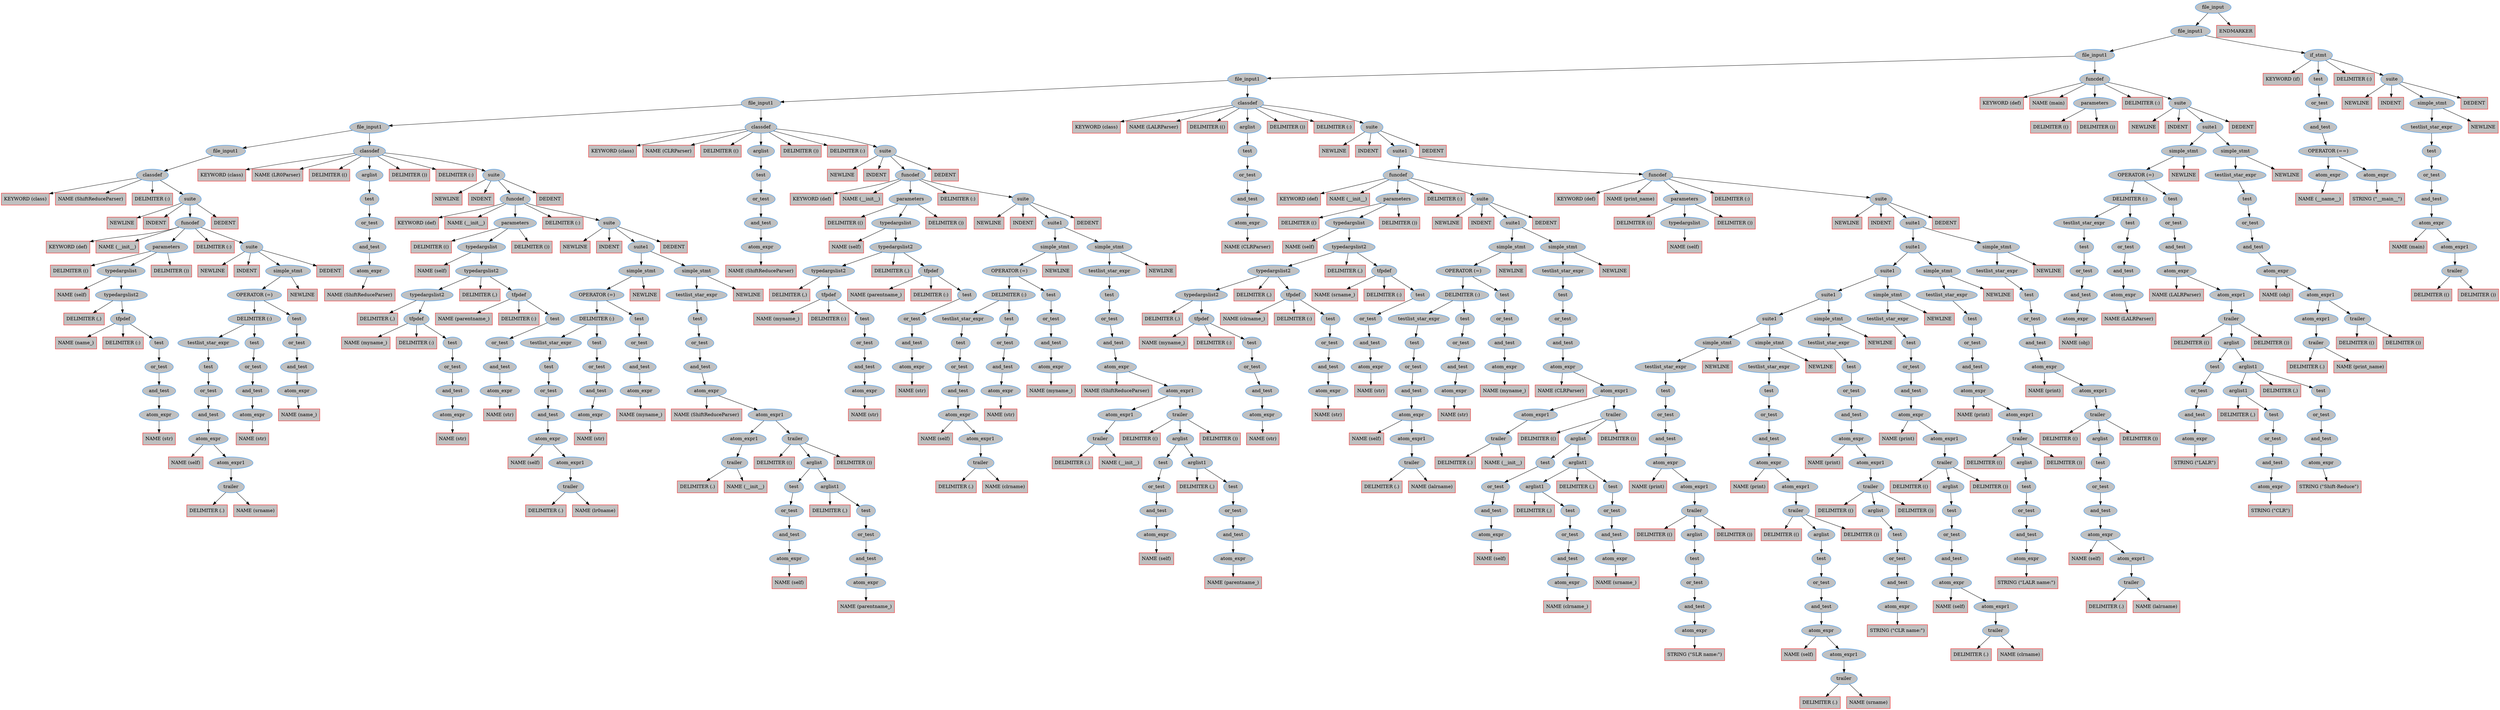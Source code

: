digraph ParseTree {
"0x55571aa78980"[label="file_input" shape=ellipse style=filled color="dodgerblue" fillcolor="grey"];

"0x55571aa78980" -> "0x55571aa788e0";
"0x55571aa788e0"[label="file_input1" shape=ellipse style=filled color="dodgerblue" fillcolor="grey"];

"0x55571aa788e0" -> "0x55571aa77bd0";
"0x55571aa77bd0"[label="file_input1" shape=ellipse style=filled color="dodgerblue" fillcolor="grey"];

"0x55571aa77bd0" -> "0x55571aa75a40";
"0x55571aa75a40"[label="file_input1" shape=ellipse style=filled color="dodgerblue" fillcolor="grey"];

"0x55571aa75a40" -> "0x55571aa6e3f0";
"0x55571aa6e3f0"[label="file_input1" shape=ellipse style=filled color="dodgerblue" fillcolor="grey"];

"0x55571aa6e3f0" -> "0x55571aa6b3f0";
"0x55571aa6b3f0"[label="file_input1" shape=ellipse style=filled color="dodgerblue" fillcolor="grey"];

"0x55571aa6b3f0" -> "0x55571aa683c0";
"0x55571aa683c0"[label="file_input1" shape=ellipse style=filled color="dodgerblue" fillcolor="grey"];

"0x55571aa683c0" -> "0x55571aa68340";
"0x55571aa68340"[label="classdef" shape=ellipse style=filled color="dodgerblue" fillcolor="grey"];

"0x55571aa68340" -> "0x55571aa68220";
"0x55571aa68220"[label="KEYWORD (class)" shape=box style=filled color="red" fillcolor="grey"];

"0x55571aa68340" -> "0x55571aa68270";
"0x55571aa68270"[label="NAME (ShiftReduceParser)" shape=box style=filled color="red" fillcolor="grey"];

"0x55571aa68340" -> "0x55571aa682f0";
"0x55571aa682f0"[label="DELIMITER (:)" shape=box style=filled color="red" fillcolor="grey"];

"0x55571aa68340" -> "0x55571aa681b0";
"0x55571aa681b0"[label="suite" shape=ellipse style=filled color="dodgerblue" fillcolor="grey"];

"0x55571aa681b0" -> "0x55571aa680c0";
"0x55571aa680c0"[label="NEWLINE" shape=box style=filled color="red" fillcolor="grey"];

"0x55571aa681b0" -> "0x55571aa68110";
"0x55571aa68110"[label="INDENT" shape=box style=filled color="red" fillcolor="grey"];

"0x55571aa681b0" -> "0x55571aa67ff0";
"0x55571aa67ff0"[label="funcdef" shape=ellipse style=filled color="dodgerblue" fillcolor="grey"];

"0x55571aa67ff0" -> "0x55571aa67f00";
"0x55571aa67f00"[label="KEYWORD (def)" shape=box style=filled color="red" fillcolor="grey"];

"0x55571aa67ff0" -> "0x55571aa67f50";
"0x55571aa67f50"[label="NAME (__init__)" shape=box style=filled color="red" fillcolor="grey"];

"0x55571aa67ff0" -> "0x55571aa671a0";
"0x55571aa671a0"[label="parameters" shape=ellipse style=filled color="dodgerblue" fillcolor="grey"];

"0x55571aa671a0" -> "0x55571aa67100";
"0x55571aa67100"[label="DELIMITER (()" shape=box style=filled color="red" fillcolor="grey"];

"0x55571aa671a0" -> "0x55571aa67080";
"0x55571aa67080"[label="typedargslist" shape=ellipse style=filled color="dodgerblue" fillcolor="grey"];

"0x55571aa67080" -> "0x55571aa66b70";
"0x55571aa66b70"[label="NAME (self)" shape=box style=filled color="red" fillcolor="grey"];

"0x55571aa67080" -> "0x55571aa67000";
"0x55571aa67000"[label="typedargslist2" shape=ellipse style=filled color="dodgerblue" fillcolor="grey"];

"0x55571aa67000" -> "0x55571aa66fb0";
"0x55571aa66fb0"[label="DELIMITER (,)" shape=box style=filled color="red" fillcolor="grey"];

"0x55571aa67000" -> "0x55571aa66f10";
"0x55571aa66f10"[label="tfpdef" shape=ellipse style=filled color="dodgerblue" fillcolor="grey"];

"0x55571aa66f10" -> "0x55571aa66e70";
"0x55571aa66e70"[label="NAME (name_)" shape=box style=filled color="red" fillcolor="grey"];

"0x55571aa66f10" -> "0x55571aa66ec0";
"0x55571aa66ec0"[label="DELIMITER (:)" shape=box style=filled color="red" fillcolor="grey"];

"0x55571aa66f10" -> "0x55571aa66e00";
"0x55571aa66e00"[label="test" shape=ellipse style=filled color="dodgerblue" fillcolor="grey"];

"0x55571aa66e00" -> "0x55571aa66d90";
"0x55571aa66d90"[label="or_test" shape=ellipse style=filled color="dodgerblue" fillcolor="grey"];

"0x55571aa66d90" -> "0x55571aa66d20";
"0x55571aa66d20"[label="and_test" shape=ellipse style=filled color="dodgerblue" fillcolor="grey"];

"0x55571aa66d20" -> "0x55571aa66c90";
"0x55571aa66c90"[label="atom_expr" shape=ellipse style=filled color="dodgerblue" fillcolor="grey"];

"0x55571aa66c90" -> "0x55571aa66c20";
"0x55571aa66c20"[label="NAME (str)" shape=box style=filled color="red" fillcolor="grey"];

"0x55571aa671a0" -> "0x55571aa67150";
"0x55571aa67150"[label="DELIMITER ())" shape=box style=filled color="red" fillcolor="grey"];

"0x55571aa67ff0" -> "0x55571aa67fa0";
"0x55571aa67fa0"[label="DELIMITER (:)" shape=box style=filled color="red" fillcolor="grey"];

"0x55571aa67ff0" -> "0x55571aa67e60";
"0x55571aa67e60"[label="suite" shape=ellipse style=filled color="dodgerblue" fillcolor="grey"];

"0x55571aa67e60" -> "0x55571aa67d70";
"0x55571aa67d70"[label="NEWLINE" shape=box style=filled color="red" fillcolor="grey"];

"0x55571aa67e60" -> "0x55571aa67dc0";
"0x55571aa67dc0"[label="INDENT" shape=box style=filled color="red" fillcolor="grey"];

"0x55571aa67e60" -> "0x55571aa67cd0";
"0x55571aa67cd0"[label="simple_stmt" shape=ellipse style=filled color="dodgerblue" fillcolor="grey"];

"0x55571aa67cd0" -> "0x55571aa67bf0";
"0x55571aa67bf0"[label="OPERATOR (=)" shape=ellipse style=filled color="dodgerblue" fillcolor="grey"];

"0x55571aa67bf0" -> "0x55571aa67ba0";
"0x55571aa67ba0"[label="DELIMITER (:)" shape=ellipse style=filled color="dodgerblue" fillcolor="grey"];

"0x55571aa67ba0" -> "0x55571aa67670";
"0x55571aa67670"[label="testlist_star_expr" shape=ellipse style=filled color="dodgerblue" fillcolor="grey"];

"0x55571aa67670" -> "0x55571aa67600";
"0x55571aa67600"[label="test" shape=ellipse style=filled color="dodgerblue" fillcolor="grey"];

"0x55571aa67600" -> "0x55571aa67590";
"0x55571aa67590"[label="or_test" shape=ellipse style=filled color="dodgerblue" fillcolor="grey"];

"0x55571aa67590" -> "0x55571aa67520";
"0x55571aa67520"[label="and_test" shape=ellipse style=filled color="dodgerblue" fillcolor="grey"];

"0x55571aa67520" -> "0x55571aa67490";
"0x55571aa67490"[label="atom_expr" shape=ellipse style=filled color="dodgerblue" fillcolor="grey"];

"0x55571aa67490" -> "0x55571aa67260";
"0x55571aa67260"[label="NAME (self)" shape=box style=filled color="red" fillcolor="grey"];

"0x55571aa67490" -> "0x55571aa67420";
"0x55571aa67420"[label="atom_expr1" shape=ellipse style=filled color="dodgerblue" fillcolor="grey"];

"0x55571aa67420" -> "0x55571aa67390";
"0x55571aa67390"[label="trailer" shape=ellipse style=filled color="dodgerblue" fillcolor="grey"];

"0x55571aa67390" -> "0x55571aa672f0";
"0x55571aa672f0"[label="DELIMITER (.)" shape=box style=filled color="red" fillcolor="grey"];

"0x55571aa67390" -> "0x55571aa67340";
"0x55571aa67340"[label="NAME (srname)" shape=box style=filled color="red" fillcolor="grey"];

"0x55571aa67ba0" -> "0x55571aa678e0";
"0x55571aa678e0"[label="test" shape=ellipse style=filled color="dodgerblue" fillcolor="grey"];

"0x55571aa678e0" -> "0x55571aa67870";
"0x55571aa67870"[label="or_test" shape=ellipse style=filled color="dodgerblue" fillcolor="grey"];

"0x55571aa67870" -> "0x55571aa67800";
"0x55571aa67800"[label="and_test" shape=ellipse style=filled color="dodgerblue" fillcolor="grey"];

"0x55571aa67800" -> "0x55571aa67770";
"0x55571aa67770"[label="atom_expr" shape=ellipse style=filled color="dodgerblue" fillcolor="grey"];

"0x55571aa67770" -> "0x55571aa67700";
"0x55571aa67700"[label="NAME (str)" shape=box style=filled color="red" fillcolor="grey"];

"0x55571aa67bf0" -> "0x55571aa67b30";
"0x55571aa67b30"[label="test" shape=ellipse style=filled color="dodgerblue" fillcolor="grey"];

"0x55571aa67b30" -> "0x55571aa67ac0";
"0x55571aa67ac0"[label="or_test" shape=ellipse style=filled color="dodgerblue" fillcolor="grey"];

"0x55571aa67ac0" -> "0x55571aa67a50";
"0x55571aa67a50"[label="and_test" shape=ellipse style=filled color="dodgerblue" fillcolor="grey"];

"0x55571aa67a50" -> "0x55571aa679c0";
"0x55571aa679c0"[label="atom_expr" shape=ellipse style=filled color="dodgerblue" fillcolor="grey"];

"0x55571aa679c0" -> "0x55571aa67950";
"0x55571aa67950"[label="NAME (name_)" shape=box style=filled color="red" fillcolor="grey"];

"0x55571aa67cd0" -> "0x55571aa67c80";
"0x55571aa67c80"[label="NEWLINE" shape=box style=filled color="red" fillcolor="grey"];

"0x55571aa67e60" -> "0x55571aa67e10";
"0x55571aa67e10"[label="DEDENT" shape=box style=filled color="red" fillcolor="grey"];

"0x55571aa681b0" -> "0x55571aa68160";
"0x55571aa68160"[label="DEDENT" shape=box style=filled color="red" fillcolor="grey"];

"0x55571aa6b3f0" -> "0x55571aa6b300";
"0x55571aa6b300"[label="classdef" shape=ellipse style=filled color="dodgerblue" fillcolor="grey"];

"0x55571aa6b300" -> "0x55571aa6b170";
"0x55571aa6b170"[label="KEYWORD (class)" shape=box style=filled color="red" fillcolor="grey"];

"0x55571aa6b300" -> "0x55571aa6b1c0";
"0x55571aa6b1c0"[label="NAME (LR0Parser)" shape=box style=filled color="red" fillcolor="grey"];

"0x55571aa6b300" -> "0x55571aa6b210";
"0x55571aa6b210"[label="DELIMITER (()" shape=box style=filled color="red" fillcolor="grey"];

"0x55571aa6b300" -> "0x55571aa68700";
"0x55571aa68700"[label="arglist" shape=ellipse style=filled color="dodgerblue" fillcolor="grey"];

"0x55571aa68700" -> "0x55571aa68690";
"0x55571aa68690"[label="test" shape=ellipse style=filled color="dodgerblue" fillcolor="grey"];

"0x55571aa68690" -> "0x55571aa68620";
"0x55571aa68620"[label="or_test" shape=ellipse style=filled color="dodgerblue" fillcolor="grey"];

"0x55571aa68620" -> "0x55571aa685b0";
"0x55571aa685b0"[label="and_test" shape=ellipse style=filled color="dodgerblue" fillcolor="grey"];

"0x55571aa685b0" -> "0x55571aa68520";
"0x55571aa68520"[label="atom_expr" shape=ellipse style=filled color="dodgerblue" fillcolor="grey"];

"0x55571aa68520" -> "0x55571aa68480";
"0x55571aa68480"[label="NAME (ShiftReduceParser)" shape=box style=filled color="red" fillcolor="grey"];

"0x55571aa6b300" -> "0x55571aa6b260";
"0x55571aa6b260"[label="DELIMITER ())" shape=box style=filled color="red" fillcolor="grey"];

"0x55571aa6b300" -> "0x55571aa6b2b0";
"0x55571aa6b2b0"[label="DELIMITER (:)" shape=box style=filled color="red" fillcolor="grey"];

"0x55571aa6b300" -> "0x55571aa6b100";
"0x55571aa6b100"[label="suite" shape=ellipse style=filled color="dodgerblue" fillcolor="grey"];

"0x55571aa6b100" -> "0x55571aa6b010";
"0x55571aa6b010"[label="NEWLINE" shape=box style=filled color="red" fillcolor="grey"];

"0x55571aa6b100" -> "0x55571aa6b060";
"0x55571aa6b060"[label="INDENT" shape=box style=filled color="red" fillcolor="grey"];

"0x55571aa6b100" -> "0x55571aa6af40";
"0x55571aa6af40"[label="funcdef" shape=ellipse style=filled color="dodgerblue" fillcolor="grey"];

"0x55571aa6af40" -> "0x55571aa6ae50";
"0x55571aa6ae50"[label="KEYWORD (def)" shape=box style=filled color="red" fillcolor="grey"];

"0x55571aa6af40" -> "0x55571aa6aea0";
"0x55571aa6aea0"[label="NAME (__init__)" shape=box style=filled color="red" fillcolor="grey"];

"0x55571aa6af40" -> "0x55571aa69320";
"0x55571aa69320"[label="parameters" shape=ellipse style=filled color="dodgerblue" fillcolor="grey"];

"0x55571aa69320" -> "0x55571aa69280";
"0x55571aa69280"[label="DELIMITER (()" shape=box style=filled color="red" fillcolor="grey"];

"0x55571aa69320" -> "0x55571aa69200";
"0x55571aa69200"[label="typedargslist" shape=ellipse style=filled color="dodgerblue" fillcolor="grey"];

"0x55571aa69200" -> "0x55571aa68850";
"0x55571aa68850"[label="NAME (self)" shape=box style=filled color="red" fillcolor="grey"];

"0x55571aa69200" -> "0x55571aa69180";
"0x55571aa69180"[label="typedargslist2" shape=ellipse style=filled color="dodgerblue" fillcolor="grey"];

"0x55571aa69180" -> "0x55571aa68ce0";
"0x55571aa68ce0"[label="typedargslist2" shape=ellipse style=filled color="dodgerblue" fillcolor="grey"];

"0x55571aa68ce0" -> "0x55571aa68c90";
"0x55571aa68c90"[label="DELIMITER (,)" shape=box style=filled color="red" fillcolor="grey"];

"0x55571aa68ce0" -> "0x55571aa68bf0";
"0x55571aa68bf0"[label="tfpdef" shape=ellipse style=filled color="dodgerblue" fillcolor="grey"];

"0x55571aa68bf0" -> "0x55571aa68b50";
"0x55571aa68b50"[label="NAME (myname_)" shape=box style=filled color="red" fillcolor="grey"];

"0x55571aa68bf0" -> "0x55571aa68ba0";
"0x55571aa68ba0"[label="DELIMITER (:)" shape=box style=filled color="red" fillcolor="grey"];

"0x55571aa68bf0" -> "0x55571aa68ae0";
"0x55571aa68ae0"[label="test" shape=ellipse style=filled color="dodgerblue" fillcolor="grey"];

"0x55571aa68ae0" -> "0x55571aa68a70";
"0x55571aa68a70"[label="or_test" shape=ellipse style=filled color="dodgerblue" fillcolor="grey"];

"0x55571aa68a70" -> "0x55571aa68a00";
"0x55571aa68a00"[label="and_test" shape=ellipse style=filled color="dodgerblue" fillcolor="grey"];

"0x55571aa68a00" -> "0x55571aa68970";
"0x55571aa68970"[label="atom_expr" shape=ellipse style=filled color="dodgerblue" fillcolor="grey"];

"0x55571aa68970" -> "0x55571aa68900";
"0x55571aa68900"[label="NAME (str)" shape=box style=filled color="red" fillcolor="grey"];

"0x55571aa69180" -> "0x55571aa69130";
"0x55571aa69130"[label="DELIMITER (,)" shape=box style=filled color="red" fillcolor="grey"];

"0x55571aa69180" -> "0x55571aa69070";
"0x55571aa69070"[label="tfpdef" shape=ellipse style=filled color="dodgerblue" fillcolor="grey"];

"0x55571aa69070" -> "0x55571aa68fd0";
"0x55571aa68fd0"[label="NAME (parentname_)" shape=box style=filled color="red" fillcolor="grey"];

"0x55571aa69070" -> "0x55571aa69020";
"0x55571aa69020"[label="DELIMITER (:)" shape=box style=filled color="red" fillcolor="grey"];

"0x55571aa69070" -> "0x55571aa68f60";
"0x55571aa68f60"[label="test" shape=ellipse style=filled color="dodgerblue" fillcolor="grey"];

"0x55571aa68f60" -> "0x55571aa68ef0";
"0x55571aa68ef0"[label="or_test" shape=ellipse style=filled color="dodgerblue" fillcolor="grey"];

"0x55571aa68ef0" -> "0x55571aa68e80";
"0x55571aa68e80"[label="and_test" shape=ellipse style=filled color="dodgerblue" fillcolor="grey"];

"0x55571aa68e80" -> "0x55571aa68df0";
"0x55571aa68df0"[label="atom_expr" shape=ellipse style=filled color="dodgerblue" fillcolor="grey"];

"0x55571aa68df0" -> "0x55571aa68d80";
"0x55571aa68d80"[label="NAME (str)" shape=box style=filled color="red" fillcolor="grey"];

"0x55571aa69320" -> "0x55571aa692d0";
"0x55571aa692d0"[label="DELIMITER ())" shape=box style=filled color="red" fillcolor="grey"];

"0x55571aa6af40" -> "0x55571aa6aef0";
"0x55571aa6aef0"[label="DELIMITER (:)" shape=box style=filled color="red" fillcolor="grey"];

"0x55571aa6af40" -> "0x55571aa6ad90";
"0x55571aa6ad90"[label="suite" shape=ellipse style=filled color="dodgerblue" fillcolor="grey"];

"0x55571aa6ad90" -> "0x55571aa6aca0";
"0x55571aa6aca0"[label="NEWLINE" shape=box style=filled color="red" fillcolor="grey"];

"0x55571aa6ad90" -> "0x55571aa6acf0";
"0x55571aa6acf0"[label="INDENT" shape=box style=filled color="red" fillcolor="grey"];

"0x55571aa6ad90" -> "0x55571aa6ac50";
"0x55571aa6ac50"[label="suite1" shape=ellipse style=filled color="dodgerblue" fillcolor="grey"];

"0x55571aa6ac50" -> "0x55571aa69e50";
"0x55571aa69e50"[label="simple_stmt" shape=ellipse style=filled color="dodgerblue" fillcolor="grey"];

"0x55571aa69e50" -> "0x55571aa69d70";
"0x55571aa69d70"[label="OPERATOR (=)" shape=ellipse style=filled color="dodgerblue" fillcolor="grey"];

"0x55571aa69d70" -> "0x55571aa69d20";
"0x55571aa69d20"[label="DELIMITER (:)" shape=ellipse style=filled color="dodgerblue" fillcolor="grey"];

"0x55571aa69d20" -> "0x55571aa697f0";
"0x55571aa697f0"[label="testlist_star_expr" shape=ellipse style=filled color="dodgerblue" fillcolor="grey"];

"0x55571aa697f0" -> "0x55571aa69780";
"0x55571aa69780"[label="test" shape=ellipse style=filled color="dodgerblue" fillcolor="grey"];

"0x55571aa69780" -> "0x55571aa69710";
"0x55571aa69710"[label="or_test" shape=ellipse style=filled color="dodgerblue" fillcolor="grey"];

"0x55571aa69710" -> "0x55571aa696a0";
"0x55571aa696a0"[label="and_test" shape=ellipse style=filled color="dodgerblue" fillcolor="grey"];

"0x55571aa696a0" -> "0x55571aa69610";
"0x55571aa69610"[label="atom_expr" shape=ellipse style=filled color="dodgerblue" fillcolor="grey"];

"0x55571aa69610" -> "0x55571aa693e0";
"0x55571aa693e0"[label="NAME (self)" shape=box style=filled color="red" fillcolor="grey"];

"0x55571aa69610" -> "0x55571aa695a0";
"0x55571aa695a0"[label="atom_expr1" shape=ellipse style=filled color="dodgerblue" fillcolor="grey"];

"0x55571aa695a0" -> "0x55571aa69510";
"0x55571aa69510"[label="trailer" shape=ellipse style=filled color="dodgerblue" fillcolor="grey"];

"0x55571aa69510" -> "0x55571aa69470";
"0x55571aa69470"[label="DELIMITER (.)" shape=box style=filled color="red" fillcolor="grey"];

"0x55571aa69510" -> "0x55571aa694c0";
"0x55571aa694c0"[label="NAME (lr0name)" shape=box style=filled color="red" fillcolor="grey"];

"0x55571aa69d20" -> "0x55571aa69a60";
"0x55571aa69a60"[label="test" shape=ellipse style=filled color="dodgerblue" fillcolor="grey"];

"0x55571aa69a60" -> "0x55571aa699f0";
"0x55571aa699f0"[label="or_test" shape=ellipse style=filled color="dodgerblue" fillcolor="grey"];

"0x55571aa699f0" -> "0x55571aa69980";
"0x55571aa69980"[label="and_test" shape=ellipse style=filled color="dodgerblue" fillcolor="grey"];

"0x55571aa69980" -> "0x55571aa698f0";
"0x55571aa698f0"[label="atom_expr" shape=ellipse style=filled color="dodgerblue" fillcolor="grey"];

"0x55571aa698f0" -> "0x55571aa69880";
"0x55571aa69880"[label="NAME (str)" shape=box style=filled color="red" fillcolor="grey"];

"0x55571aa69d70" -> "0x55571aa69cb0";
"0x55571aa69cb0"[label="test" shape=ellipse style=filled color="dodgerblue" fillcolor="grey"];

"0x55571aa69cb0" -> "0x55571aa69c40";
"0x55571aa69c40"[label="or_test" shape=ellipse style=filled color="dodgerblue" fillcolor="grey"];

"0x55571aa69c40" -> "0x55571aa69bd0";
"0x55571aa69bd0"[label="and_test" shape=ellipse style=filled color="dodgerblue" fillcolor="grey"];

"0x55571aa69bd0" -> "0x55571aa69b40";
"0x55571aa69b40"[label="atom_expr" shape=ellipse style=filled color="dodgerblue" fillcolor="grey"];

"0x55571aa69b40" -> "0x55571aa69ad0";
"0x55571aa69ad0"[label="NAME (myname_)" shape=box style=filled color="red" fillcolor="grey"];

"0x55571aa69e50" -> "0x55571aa69e00";
"0x55571aa69e00"[label="NEWLINE" shape=box style=filled color="red" fillcolor="grey"];

"0x55571aa6ac50" -> "0x55571aa6abb0";
"0x55571aa6abb0"[label="simple_stmt" shape=ellipse style=filled color="dodgerblue" fillcolor="grey"];

"0x55571aa6abb0" -> "0x55571aa6aad0";
"0x55571aa6aad0"[label="testlist_star_expr" shape=ellipse style=filled color="dodgerblue" fillcolor="grey"];

"0x55571aa6aad0" -> "0x55571aa6aa60";
"0x55571aa6aa60"[label="test" shape=ellipse style=filled color="dodgerblue" fillcolor="grey"];

"0x55571aa6aa60" -> "0x55571aa6a9f0";
"0x55571aa6a9f0"[label="or_test" shape=ellipse style=filled color="dodgerblue" fillcolor="grey"];

"0x55571aa6a9f0" -> "0x55571aa6a980";
"0x55571aa6a980"[label="and_test" shape=ellipse style=filled color="dodgerblue" fillcolor="grey"];

"0x55571aa6a980" -> "0x55571aa6a8f0";
"0x55571aa6a8f0"[label="atom_expr" shape=ellipse style=filled color="dodgerblue" fillcolor="grey"];

"0x55571aa6a8f0" -> "0x55571aa69f20";
"0x55571aa69f20"[label="NAME (ShiftReduceParser)" shape=box style=filled color="red" fillcolor="grey"];

"0x55571aa6a8f0" -> "0x55571aa6a8a0";
"0x55571aa6a8a0"[label="atom_expr1" shape=ellipse style=filled color="dodgerblue" fillcolor="grey"];

"0x55571aa6a8a0" -> "0x55571aa6a0d0";
"0x55571aa6a0d0"[label="atom_expr1" shape=ellipse style=filled color="dodgerblue" fillcolor="grey"];

"0x55571aa6a0d0" -> "0x55571aa6a040";
"0x55571aa6a040"[label="trailer" shape=ellipse style=filled color="dodgerblue" fillcolor="grey"];

"0x55571aa6a040" -> "0x55571aa69fa0";
"0x55571aa69fa0"[label="DELIMITER (.)" shape=box style=filled color="red" fillcolor="grey"];

"0x55571aa6a040" -> "0x55571aa69ff0";
"0x55571aa69ff0"[label="NAME (__init__)" shape=box style=filled color="red" fillcolor="grey"];

"0x55571aa6a8a0" -> "0x55571aa6a800";
"0x55571aa6a800"[label="trailer" shape=ellipse style=filled color="dodgerblue" fillcolor="grey"];

"0x55571aa6a800" -> "0x55571aa6a760";
"0x55571aa6a760"[label="DELIMITER (()" shape=box style=filled color="red" fillcolor="grey"];

"0x55571aa6a800" -> "0x55571aa6a710";
"0x55571aa6a710"[label="arglist" shape=ellipse style=filled color="dodgerblue" fillcolor="grey"];

"0x55571aa6a710" -> "0x55571aa6a340";
"0x55571aa6a340"[label="test" shape=ellipse style=filled color="dodgerblue" fillcolor="grey"];

"0x55571aa6a340" -> "0x55571aa6a2d0";
"0x55571aa6a2d0"[label="or_test" shape=ellipse style=filled color="dodgerblue" fillcolor="grey"];

"0x55571aa6a2d0" -> "0x55571aa6a260";
"0x55571aa6a260"[label="and_test" shape=ellipse style=filled color="dodgerblue" fillcolor="grey"];

"0x55571aa6a260" -> "0x55571aa6a1d0";
"0x55571aa6a1d0"[label="atom_expr" shape=ellipse style=filled color="dodgerblue" fillcolor="grey"];

"0x55571aa6a1d0" -> "0x55571aa6a160";
"0x55571aa6a160"[label="NAME (self)" shape=box style=filled color="red" fillcolor="grey"];

"0x55571aa6a710" -> "0x55571aa6a670";
"0x55571aa6a670"[label="arglist1" shape=ellipse style=filled color="dodgerblue" fillcolor="grey"];

"0x55571aa6a670" -> "0x55571aa6a620";
"0x55571aa6a620"[label="DELIMITER (,)" shape=box style=filled color="red" fillcolor="grey"];

"0x55571aa6a670" -> "0x55571aa6a5b0";
"0x55571aa6a5b0"[label="test" shape=ellipse style=filled color="dodgerblue" fillcolor="grey"];

"0x55571aa6a5b0" -> "0x55571aa6a540";
"0x55571aa6a540"[label="or_test" shape=ellipse style=filled color="dodgerblue" fillcolor="grey"];

"0x55571aa6a540" -> "0x55571aa6a4d0";
"0x55571aa6a4d0"[label="and_test" shape=ellipse style=filled color="dodgerblue" fillcolor="grey"];

"0x55571aa6a4d0" -> "0x55571aa6a440";
"0x55571aa6a440"[label="atom_expr" shape=ellipse style=filled color="dodgerblue" fillcolor="grey"];

"0x55571aa6a440" -> "0x55571aa6a3b0";
"0x55571aa6a3b0"[label="NAME (parentname_)" shape=box style=filled color="red" fillcolor="grey"];

"0x55571aa6a800" -> "0x55571aa6a7b0";
"0x55571aa6a7b0"[label="DELIMITER ())" shape=box style=filled color="red" fillcolor="grey"];

"0x55571aa6abb0" -> "0x55571aa6ab60";
"0x55571aa6ab60"[label="NEWLINE" shape=box style=filled color="red" fillcolor="grey"];

"0x55571aa6ad90" -> "0x55571aa6ad40";
"0x55571aa6ad40"[label="DEDENT" shape=box style=filled color="red" fillcolor="grey"];

"0x55571aa6b100" -> "0x55571aa6b0b0";
"0x55571aa6b0b0"[label="DEDENT" shape=box style=filled color="red" fillcolor="grey"];

"0x55571aa6e3f0" -> "0x55571aa6e300";
"0x55571aa6e300"[label="classdef" shape=ellipse style=filled color="dodgerblue" fillcolor="grey"];

"0x55571aa6e300" -> "0x55571aa6e170";
"0x55571aa6e170"[label="KEYWORD (class)" shape=box style=filled color="red" fillcolor="grey"];

"0x55571aa6e300" -> "0x55571aa6e1c0";
"0x55571aa6e1c0"[label="NAME (CLRParser)" shape=box style=filled color="red" fillcolor="grey"];

"0x55571aa6e300" -> "0x55571aa6e210";
"0x55571aa6e210"[label="DELIMITER (()" shape=box style=filled color="red" fillcolor="grey"];

"0x55571aa6e300" -> "0x55571aa6b700";
"0x55571aa6b700"[label="arglist" shape=ellipse style=filled color="dodgerblue" fillcolor="grey"];

"0x55571aa6b700" -> "0x55571aa6b690";
"0x55571aa6b690"[label="test" shape=ellipse style=filled color="dodgerblue" fillcolor="grey"];

"0x55571aa6b690" -> "0x55571aa6b620";
"0x55571aa6b620"[label="or_test" shape=ellipse style=filled color="dodgerblue" fillcolor="grey"];

"0x55571aa6b620" -> "0x55571aa6b5b0";
"0x55571aa6b5b0"[label="and_test" shape=ellipse style=filled color="dodgerblue" fillcolor="grey"];

"0x55571aa6b5b0" -> "0x55571aa6b520";
"0x55571aa6b520"[label="atom_expr" shape=ellipse style=filled color="dodgerblue" fillcolor="grey"];

"0x55571aa6b520" -> "0x55571aa6b480";
"0x55571aa6b480"[label="NAME (ShiftReduceParser)" shape=box style=filled color="red" fillcolor="grey"];

"0x55571aa6e300" -> "0x55571aa6e260";
"0x55571aa6e260"[label="DELIMITER ())" shape=box style=filled color="red" fillcolor="grey"];

"0x55571aa6e300" -> "0x55571aa6e2b0";
"0x55571aa6e2b0"[label="DELIMITER (:)" shape=box style=filled color="red" fillcolor="grey"];

"0x55571aa6e300" -> "0x55571aa6e100";
"0x55571aa6e100"[label="suite" shape=ellipse style=filled color="dodgerblue" fillcolor="grey"];

"0x55571aa6e100" -> "0x55571aa6e010";
"0x55571aa6e010"[label="NEWLINE" shape=box style=filled color="red" fillcolor="grey"];

"0x55571aa6e100" -> "0x55571aa6e060";
"0x55571aa6e060"[label="INDENT" shape=box style=filled color="red" fillcolor="grey"];

"0x55571aa6e100" -> "0x55571aa6df40";
"0x55571aa6df40"[label="funcdef" shape=ellipse style=filled color="dodgerblue" fillcolor="grey"];

"0x55571aa6df40" -> "0x55571aa6de50";
"0x55571aa6de50"[label="KEYWORD (def)" shape=box style=filled color="red" fillcolor="grey"];

"0x55571aa6df40" -> "0x55571aa6dea0";
"0x55571aa6dea0"[label="NAME (__init__)" shape=box style=filled color="red" fillcolor="grey"];

"0x55571aa6df40" -> "0x55571aa6c320";
"0x55571aa6c320"[label="parameters" shape=ellipse style=filled color="dodgerblue" fillcolor="grey"];

"0x55571aa6c320" -> "0x55571aa6c280";
"0x55571aa6c280"[label="DELIMITER (()" shape=box style=filled color="red" fillcolor="grey"];

"0x55571aa6c320" -> "0x55571aa6c200";
"0x55571aa6c200"[label="typedargslist" shape=ellipse style=filled color="dodgerblue" fillcolor="grey"];

"0x55571aa6c200" -> "0x55571aa6b850";
"0x55571aa6b850"[label="NAME (self)" shape=box style=filled color="red" fillcolor="grey"];

"0x55571aa6c200" -> "0x55571aa6c180";
"0x55571aa6c180"[label="typedargslist2" shape=ellipse style=filled color="dodgerblue" fillcolor="grey"];

"0x55571aa6c180" -> "0x55571aa6bce0";
"0x55571aa6bce0"[label="typedargslist2" shape=ellipse style=filled color="dodgerblue" fillcolor="grey"];

"0x55571aa6bce0" -> "0x55571aa6bc90";
"0x55571aa6bc90"[label="DELIMITER (,)" shape=box style=filled color="red" fillcolor="grey"];

"0x55571aa6bce0" -> "0x55571aa6bbf0";
"0x55571aa6bbf0"[label="tfpdef" shape=ellipse style=filled color="dodgerblue" fillcolor="grey"];

"0x55571aa6bbf0" -> "0x55571aa6bb50";
"0x55571aa6bb50"[label="NAME (myname_)" shape=box style=filled color="red" fillcolor="grey"];

"0x55571aa6bbf0" -> "0x55571aa6bba0";
"0x55571aa6bba0"[label="DELIMITER (:)" shape=box style=filled color="red" fillcolor="grey"];

"0x55571aa6bbf0" -> "0x55571aa6bae0";
"0x55571aa6bae0"[label="test" shape=ellipse style=filled color="dodgerblue" fillcolor="grey"];

"0x55571aa6bae0" -> "0x55571aa6ba70";
"0x55571aa6ba70"[label="or_test" shape=ellipse style=filled color="dodgerblue" fillcolor="grey"];

"0x55571aa6ba70" -> "0x55571aa6ba00";
"0x55571aa6ba00"[label="and_test" shape=ellipse style=filled color="dodgerblue" fillcolor="grey"];

"0x55571aa6ba00" -> "0x55571aa6b970";
"0x55571aa6b970"[label="atom_expr" shape=ellipse style=filled color="dodgerblue" fillcolor="grey"];

"0x55571aa6b970" -> "0x55571aa6b900";
"0x55571aa6b900"[label="NAME (str)" shape=box style=filled color="red" fillcolor="grey"];

"0x55571aa6c180" -> "0x55571aa6c130";
"0x55571aa6c130"[label="DELIMITER (,)" shape=box style=filled color="red" fillcolor="grey"];

"0x55571aa6c180" -> "0x55571aa6c070";
"0x55571aa6c070"[label="tfpdef" shape=ellipse style=filled color="dodgerblue" fillcolor="grey"];

"0x55571aa6c070" -> "0x55571aa6bfd0";
"0x55571aa6bfd0"[label="NAME (parentname_)" shape=box style=filled color="red" fillcolor="grey"];

"0x55571aa6c070" -> "0x55571aa6c020";
"0x55571aa6c020"[label="DELIMITER (:)" shape=box style=filled color="red" fillcolor="grey"];

"0x55571aa6c070" -> "0x55571aa6bf60";
"0x55571aa6bf60"[label="test" shape=ellipse style=filled color="dodgerblue" fillcolor="grey"];

"0x55571aa6bf60" -> "0x55571aa6bef0";
"0x55571aa6bef0"[label="or_test" shape=ellipse style=filled color="dodgerblue" fillcolor="grey"];

"0x55571aa6bef0" -> "0x55571aa6be80";
"0x55571aa6be80"[label="and_test" shape=ellipse style=filled color="dodgerblue" fillcolor="grey"];

"0x55571aa6be80" -> "0x55571aa6bdf0";
"0x55571aa6bdf0"[label="atom_expr" shape=ellipse style=filled color="dodgerblue" fillcolor="grey"];

"0x55571aa6bdf0" -> "0x55571aa6bd80";
"0x55571aa6bd80"[label="NAME (str)" shape=box style=filled color="red" fillcolor="grey"];

"0x55571aa6c320" -> "0x55571aa6c2d0";
"0x55571aa6c2d0"[label="DELIMITER ())" shape=box style=filled color="red" fillcolor="grey"];

"0x55571aa6df40" -> "0x55571aa6def0";
"0x55571aa6def0"[label="DELIMITER (:)" shape=box style=filled color="red" fillcolor="grey"];

"0x55571aa6df40" -> "0x55571aa6dd90";
"0x55571aa6dd90"[label="suite" shape=ellipse style=filled color="dodgerblue" fillcolor="grey"];

"0x55571aa6dd90" -> "0x55571aa6dca0";
"0x55571aa6dca0"[label="NEWLINE" shape=box style=filled color="red" fillcolor="grey"];

"0x55571aa6dd90" -> "0x55571aa6dcf0";
"0x55571aa6dcf0"[label="INDENT" shape=box style=filled color="red" fillcolor="grey"];

"0x55571aa6dd90" -> "0x55571aa6dc50";
"0x55571aa6dc50"[label="suite1" shape=ellipse style=filled color="dodgerblue" fillcolor="grey"];

"0x55571aa6dc50" -> "0x55571aa6ce50";
"0x55571aa6ce50"[label="simple_stmt" shape=ellipse style=filled color="dodgerblue" fillcolor="grey"];

"0x55571aa6ce50" -> "0x55571aa6cd70";
"0x55571aa6cd70"[label="OPERATOR (=)" shape=ellipse style=filled color="dodgerblue" fillcolor="grey"];

"0x55571aa6cd70" -> "0x55571aa6cd20";
"0x55571aa6cd20"[label="DELIMITER (:)" shape=ellipse style=filled color="dodgerblue" fillcolor="grey"];

"0x55571aa6cd20" -> "0x55571aa6c7f0";
"0x55571aa6c7f0"[label="testlist_star_expr" shape=ellipse style=filled color="dodgerblue" fillcolor="grey"];

"0x55571aa6c7f0" -> "0x55571aa6c780";
"0x55571aa6c780"[label="test" shape=ellipse style=filled color="dodgerblue" fillcolor="grey"];

"0x55571aa6c780" -> "0x55571aa6c710";
"0x55571aa6c710"[label="or_test" shape=ellipse style=filled color="dodgerblue" fillcolor="grey"];

"0x55571aa6c710" -> "0x55571aa6c6a0";
"0x55571aa6c6a0"[label="and_test" shape=ellipse style=filled color="dodgerblue" fillcolor="grey"];

"0x55571aa6c6a0" -> "0x55571aa6c610";
"0x55571aa6c610"[label="atom_expr" shape=ellipse style=filled color="dodgerblue" fillcolor="grey"];

"0x55571aa6c610" -> "0x55571aa6c3e0";
"0x55571aa6c3e0"[label="NAME (self)" shape=box style=filled color="red" fillcolor="grey"];

"0x55571aa6c610" -> "0x55571aa6c5a0";
"0x55571aa6c5a0"[label="atom_expr1" shape=ellipse style=filled color="dodgerblue" fillcolor="grey"];

"0x55571aa6c5a0" -> "0x55571aa6c510";
"0x55571aa6c510"[label="trailer" shape=ellipse style=filled color="dodgerblue" fillcolor="grey"];

"0x55571aa6c510" -> "0x55571aa6c470";
"0x55571aa6c470"[label="DELIMITER (.)" shape=box style=filled color="red" fillcolor="grey"];

"0x55571aa6c510" -> "0x55571aa6c4c0";
"0x55571aa6c4c0"[label="NAME (clrname)" shape=box style=filled color="red" fillcolor="grey"];

"0x55571aa6cd20" -> "0x55571aa6ca60";
"0x55571aa6ca60"[label="test" shape=ellipse style=filled color="dodgerblue" fillcolor="grey"];

"0x55571aa6ca60" -> "0x55571aa6c9f0";
"0x55571aa6c9f0"[label="or_test" shape=ellipse style=filled color="dodgerblue" fillcolor="grey"];

"0x55571aa6c9f0" -> "0x55571aa6c980";
"0x55571aa6c980"[label="and_test" shape=ellipse style=filled color="dodgerblue" fillcolor="grey"];

"0x55571aa6c980" -> "0x55571aa6c8f0";
"0x55571aa6c8f0"[label="atom_expr" shape=ellipse style=filled color="dodgerblue" fillcolor="grey"];

"0x55571aa6c8f0" -> "0x55571aa6c880";
"0x55571aa6c880"[label="NAME (str)" shape=box style=filled color="red" fillcolor="grey"];

"0x55571aa6cd70" -> "0x55571aa6ccb0";
"0x55571aa6ccb0"[label="test" shape=ellipse style=filled color="dodgerblue" fillcolor="grey"];

"0x55571aa6ccb0" -> "0x55571aa6cc40";
"0x55571aa6cc40"[label="or_test" shape=ellipse style=filled color="dodgerblue" fillcolor="grey"];

"0x55571aa6cc40" -> "0x55571aa6cbd0";
"0x55571aa6cbd0"[label="and_test" shape=ellipse style=filled color="dodgerblue" fillcolor="grey"];

"0x55571aa6cbd0" -> "0x55571aa6cb40";
"0x55571aa6cb40"[label="atom_expr" shape=ellipse style=filled color="dodgerblue" fillcolor="grey"];

"0x55571aa6cb40" -> "0x55571aa6cad0";
"0x55571aa6cad0"[label="NAME (myname_)" shape=box style=filled color="red" fillcolor="grey"];

"0x55571aa6ce50" -> "0x55571aa6ce00";
"0x55571aa6ce00"[label="NEWLINE" shape=box style=filled color="red" fillcolor="grey"];

"0x55571aa6dc50" -> "0x55571aa6dbb0";
"0x55571aa6dbb0"[label="simple_stmt" shape=ellipse style=filled color="dodgerblue" fillcolor="grey"];

"0x55571aa6dbb0" -> "0x55571aa6dad0";
"0x55571aa6dad0"[label="testlist_star_expr" shape=ellipse style=filled color="dodgerblue" fillcolor="grey"];

"0x55571aa6dad0" -> "0x55571aa6da60";
"0x55571aa6da60"[label="test" shape=ellipse style=filled color="dodgerblue" fillcolor="grey"];

"0x55571aa6da60" -> "0x55571aa6d9f0";
"0x55571aa6d9f0"[label="or_test" shape=ellipse style=filled color="dodgerblue" fillcolor="grey"];

"0x55571aa6d9f0" -> "0x55571aa6d980";
"0x55571aa6d980"[label="and_test" shape=ellipse style=filled color="dodgerblue" fillcolor="grey"];

"0x55571aa6d980" -> "0x55571aa6d8f0";
"0x55571aa6d8f0"[label="atom_expr" shape=ellipse style=filled color="dodgerblue" fillcolor="grey"];

"0x55571aa6d8f0" -> "0x55571aa6cf20";
"0x55571aa6cf20"[label="NAME (ShiftReduceParser)" shape=box style=filled color="red" fillcolor="grey"];

"0x55571aa6d8f0" -> "0x55571aa6d8a0";
"0x55571aa6d8a0"[label="atom_expr1" shape=ellipse style=filled color="dodgerblue" fillcolor="grey"];

"0x55571aa6d8a0" -> "0x55571aa6d0d0";
"0x55571aa6d0d0"[label="atom_expr1" shape=ellipse style=filled color="dodgerblue" fillcolor="grey"];

"0x55571aa6d0d0" -> "0x55571aa6d040";
"0x55571aa6d040"[label="trailer" shape=ellipse style=filled color="dodgerblue" fillcolor="grey"];

"0x55571aa6d040" -> "0x55571aa6cfa0";
"0x55571aa6cfa0"[label="DELIMITER (.)" shape=box style=filled color="red" fillcolor="grey"];

"0x55571aa6d040" -> "0x55571aa6cff0";
"0x55571aa6cff0"[label="NAME (__init__)" shape=box style=filled color="red" fillcolor="grey"];

"0x55571aa6d8a0" -> "0x55571aa6d800";
"0x55571aa6d800"[label="trailer" shape=ellipse style=filled color="dodgerblue" fillcolor="grey"];

"0x55571aa6d800" -> "0x55571aa6d760";
"0x55571aa6d760"[label="DELIMITER (()" shape=box style=filled color="red" fillcolor="grey"];

"0x55571aa6d800" -> "0x55571aa6d710";
"0x55571aa6d710"[label="arglist" shape=ellipse style=filled color="dodgerblue" fillcolor="grey"];

"0x55571aa6d710" -> "0x55571aa6d340";
"0x55571aa6d340"[label="test" shape=ellipse style=filled color="dodgerblue" fillcolor="grey"];

"0x55571aa6d340" -> "0x55571aa6d2d0";
"0x55571aa6d2d0"[label="or_test" shape=ellipse style=filled color="dodgerblue" fillcolor="grey"];

"0x55571aa6d2d0" -> "0x55571aa6d260";
"0x55571aa6d260"[label="and_test" shape=ellipse style=filled color="dodgerblue" fillcolor="grey"];

"0x55571aa6d260" -> "0x55571aa6d1d0";
"0x55571aa6d1d0"[label="atom_expr" shape=ellipse style=filled color="dodgerblue" fillcolor="grey"];

"0x55571aa6d1d0" -> "0x55571aa6d160";
"0x55571aa6d160"[label="NAME (self)" shape=box style=filled color="red" fillcolor="grey"];

"0x55571aa6d710" -> "0x55571aa6d670";
"0x55571aa6d670"[label="arglist1" shape=ellipse style=filled color="dodgerblue" fillcolor="grey"];

"0x55571aa6d670" -> "0x55571aa6d620";
"0x55571aa6d620"[label="DELIMITER (,)" shape=box style=filled color="red" fillcolor="grey"];

"0x55571aa6d670" -> "0x55571aa6d5b0";
"0x55571aa6d5b0"[label="test" shape=ellipse style=filled color="dodgerblue" fillcolor="grey"];

"0x55571aa6d5b0" -> "0x55571aa6d540";
"0x55571aa6d540"[label="or_test" shape=ellipse style=filled color="dodgerblue" fillcolor="grey"];

"0x55571aa6d540" -> "0x55571aa6d4d0";
"0x55571aa6d4d0"[label="and_test" shape=ellipse style=filled color="dodgerblue" fillcolor="grey"];

"0x55571aa6d4d0" -> "0x55571aa6d440";
"0x55571aa6d440"[label="atom_expr" shape=ellipse style=filled color="dodgerblue" fillcolor="grey"];

"0x55571aa6d440" -> "0x55571aa6d3b0";
"0x55571aa6d3b0"[label="NAME (parentname_)" shape=box style=filled color="red" fillcolor="grey"];

"0x55571aa6d800" -> "0x55571aa6d7b0";
"0x55571aa6d7b0"[label="DELIMITER ())" shape=box style=filled color="red" fillcolor="grey"];

"0x55571aa6dbb0" -> "0x55571aa6db60";
"0x55571aa6db60"[label="NEWLINE" shape=box style=filled color="red" fillcolor="grey"];

"0x55571aa6dd90" -> "0x55571aa6dd40";
"0x55571aa6dd40"[label="DEDENT" shape=box style=filled color="red" fillcolor="grey"];

"0x55571aa6e100" -> "0x55571aa6e0b0";
"0x55571aa6e0b0"[label="DEDENT" shape=box style=filled color="red" fillcolor="grey"];

"0x55571aa75a40" -> "0x55571aa75950";
"0x55571aa75950"[label="classdef" shape=ellipse style=filled color="dodgerblue" fillcolor="grey"];

"0x55571aa75950" -> "0x55571aa757c0";
"0x55571aa757c0"[label="KEYWORD (class)" shape=box style=filled color="red" fillcolor="grey"];

"0x55571aa75950" -> "0x55571aa75810";
"0x55571aa75810"[label="NAME (LALRParser)" shape=box style=filled color="red" fillcolor="grey"];

"0x55571aa75950" -> "0x55571aa75860";
"0x55571aa75860"[label="DELIMITER (()" shape=box style=filled color="red" fillcolor="grey"];

"0x55571aa75950" -> "0x55571aa6e710";
"0x55571aa6e710"[label="arglist" shape=ellipse style=filled color="dodgerblue" fillcolor="grey"];

"0x55571aa6e710" -> "0x55571aa6e6a0";
"0x55571aa6e6a0"[label="test" shape=ellipse style=filled color="dodgerblue" fillcolor="grey"];

"0x55571aa6e6a0" -> "0x55571aa6e630";
"0x55571aa6e630"[label="or_test" shape=ellipse style=filled color="dodgerblue" fillcolor="grey"];

"0x55571aa6e630" -> "0x55571aa6e5c0";
"0x55571aa6e5c0"[label="and_test" shape=ellipse style=filled color="dodgerblue" fillcolor="grey"];

"0x55571aa6e5c0" -> "0x55571aa6e530";
"0x55571aa6e530"[label="atom_expr" shape=ellipse style=filled color="dodgerblue" fillcolor="grey"];

"0x55571aa6e530" -> "0x55571aa6e4a0";
"0x55571aa6e4a0"[label="NAME (CLRParser)" shape=box style=filled color="red" fillcolor="grey"];

"0x55571aa75950" -> "0x55571aa758b0";
"0x55571aa758b0"[label="DELIMITER ())" shape=box style=filled color="red" fillcolor="grey"];

"0x55571aa75950" -> "0x55571aa75900";
"0x55571aa75900"[label="DELIMITER (:)" shape=box style=filled color="red" fillcolor="grey"];

"0x55571aa75950" -> "0x55571aa75730";
"0x55571aa75730"[label="suite" shape=ellipse style=filled color="dodgerblue" fillcolor="grey"];

"0x55571aa75730" -> "0x55571aa75640";
"0x55571aa75640"[label="NEWLINE" shape=box style=filled color="red" fillcolor="grey"];

"0x55571aa75730" -> "0x55571aa75690";
"0x55571aa75690"[label="INDENT" shape=box style=filled color="red" fillcolor="grey"];

"0x55571aa75730" -> "0x55571aa755f0";
"0x55571aa755f0"[label="suite1" shape=ellipse style=filled color="dodgerblue" fillcolor="grey"];

"0x55571aa755f0" -> "0x55571aa71660";
"0x55571aa71660"[label="funcdef" shape=ellipse style=filled color="dodgerblue" fillcolor="grey"];

"0x55571aa71660" -> "0x55571aa71570";
"0x55571aa71570"[label="KEYWORD (def)" shape=box style=filled color="red" fillcolor="grey"];

"0x55571aa71660" -> "0x55571aa715c0";
"0x55571aa715c0"[label="NAME (__init__)" shape=box style=filled color="red" fillcolor="grey"];

"0x55571aa71660" -> "0x55571aa6f760";
"0x55571aa6f760"[label="parameters" shape=ellipse style=filled color="dodgerblue" fillcolor="grey"];

"0x55571aa6f760" -> "0x55571aa6f6c0";
"0x55571aa6f6c0"[label="DELIMITER (()" shape=box style=filled color="red" fillcolor="grey"];

"0x55571aa6f760" -> "0x55571aa6f640";
"0x55571aa6f640"[label="typedargslist" shape=ellipse style=filled color="dodgerblue" fillcolor="grey"];

"0x55571aa6f640" -> "0x55571aa6e860";
"0x55571aa6e860"[label="NAME (self)" shape=box style=filled color="red" fillcolor="grey"];

"0x55571aa6f640" -> "0x55571aa6f5c0";
"0x55571aa6f5c0"[label="typedargslist2" shape=ellipse style=filled color="dodgerblue" fillcolor="grey"];

"0x55571aa6f5c0" -> "0x55571aa6f140";
"0x55571aa6f140"[label="typedargslist2" shape=ellipse style=filled color="dodgerblue" fillcolor="grey"];

"0x55571aa6f140" -> "0x55571aa6ecc0";
"0x55571aa6ecc0"[label="typedargslist2" shape=ellipse style=filled color="dodgerblue" fillcolor="grey"];

"0x55571aa6ecc0" -> "0x55571aa6ec70";
"0x55571aa6ec70"[label="DELIMITER (,)" shape=box style=filled color="red" fillcolor="grey"];

"0x55571aa6ecc0" -> "0x55571aa6ec00";
"0x55571aa6ec00"[label="tfpdef" shape=ellipse style=filled color="dodgerblue" fillcolor="grey"];

"0x55571aa6ec00" -> "0x55571aa6eb60";
"0x55571aa6eb60"[label="NAME (myname_)" shape=box style=filled color="red" fillcolor="grey"];

"0x55571aa6ec00" -> "0x55571aa6ebb0";
"0x55571aa6ebb0"[label="DELIMITER (:)" shape=box style=filled color="red" fillcolor="grey"];

"0x55571aa6ec00" -> "0x55571aa6eaf0";
"0x55571aa6eaf0"[label="test" shape=ellipse style=filled color="dodgerblue" fillcolor="grey"];

"0x55571aa6eaf0" -> "0x55571aa6ea80";
"0x55571aa6ea80"[label="or_test" shape=ellipse style=filled color="dodgerblue" fillcolor="grey"];

"0x55571aa6ea80" -> "0x55571aa6ea10";
"0x55571aa6ea10"[label="and_test" shape=ellipse style=filled color="dodgerblue" fillcolor="grey"];

"0x55571aa6ea10" -> "0x55571aa6e980";
"0x55571aa6e980"[label="atom_expr" shape=ellipse style=filled color="dodgerblue" fillcolor="grey"];

"0x55571aa6e980" -> "0x55571aa6e910";
"0x55571aa6e910"[label="NAME (str)" shape=box style=filled color="red" fillcolor="grey"];

"0x55571aa6f140" -> "0x55571aa6f0f0";
"0x55571aa6f0f0"[label="DELIMITER (,)" shape=box style=filled color="red" fillcolor="grey"];

"0x55571aa6f140" -> "0x55571aa6f050";
"0x55571aa6f050"[label="tfpdef" shape=ellipse style=filled color="dodgerblue" fillcolor="grey"];

"0x55571aa6f050" -> "0x55571aa6efb0";
"0x55571aa6efb0"[label="NAME (clrname_)" shape=box style=filled color="red" fillcolor="grey"];

"0x55571aa6f050" -> "0x55571aa6f000";
"0x55571aa6f000"[label="DELIMITER (:)" shape=box style=filled color="red" fillcolor="grey"];

"0x55571aa6f050" -> "0x55571aa6ef40";
"0x55571aa6ef40"[label="test" shape=ellipse style=filled color="dodgerblue" fillcolor="grey"];

"0x55571aa6ef40" -> "0x55571aa6eed0";
"0x55571aa6eed0"[label="or_test" shape=ellipse style=filled color="dodgerblue" fillcolor="grey"];

"0x55571aa6eed0" -> "0x55571aa6ee60";
"0x55571aa6ee60"[label="and_test" shape=ellipse style=filled color="dodgerblue" fillcolor="grey"];

"0x55571aa6ee60" -> "0x55571aa6edd0";
"0x55571aa6edd0"[label="atom_expr" shape=ellipse style=filled color="dodgerblue" fillcolor="grey"];

"0x55571aa6edd0" -> "0x55571aa6ed60";
"0x55571aa6ed60"[label="NAME (str)" shape=box style=filled color="red" fillcolor="grey"];

"0x55571aa6f5c0" -> "0x55571aa6f570";
"0x55571aa6f570"[label="DELIMITER (,)" shape=box style=filled color="red" fillcolor="grey"];

"0x55571aa6f5c0" -> "0x55571aa6f4d0";
"0x55571aa6f4d0"[label="tfpdef" shape=ellipse style=filled color="dodgerblue" fillcolor="grey"];

"0x55571aa6f4d0" -> "0x55571aa6f430";
"0x55571aa6f430"[label="NAME (srname_)" shape=box style=filled color="red" fillcolor="grey"];

"0x55571aa6f4d0" -> "0x55571aa6f480";
"0x55571aa6f480"[label="DELIMITER (:)" shape=box style=filled color="red" fillcolor="grey"];

"0x55571aa6f4d0" -> "0x55571aa6f3c0";
"0x55571aa6f3c0"[label="test" shape=ellipse style=filled color="dodgerblue" fillcolor="grey"];

"0x55571aa6f3c0" -> "0x55571aa6f350";
"0x55571aa6f350"[label="or_test" shape=ellipse style=filled color="dodgerblue" fillcolor="grey"];

"0x55571aa6f350" -> "0x55571aa6f2e0";
"0x55571aa6f2e0"[label="and_test" shape=ellipse style=filled color="dodgerblue" fillcolor="grey"];

"0x55571aa6f2e0" -> "0x55571aa6f250";
"0x55571aa6f250"[label="atom_expr" shape=ellipse style=filled color="dodgerblue" fillcolor="grey"];

"0x55571aa6f250" -> "0x55571aa6f1e0";
"0x55571aa6f1e0"[label="NAME (str)" shape=box style=filled color="red" fillcolor="grey"];

"0x55571aa6f760" -> "0x55571aa6f710";
"0x55571aa6f710"[label="DELIMITER ())" shape=box style=filled color="red" fillcolor="grey"];

"0x55571aa71660" -> "0x55571aa71610";
"0x55571aa71610"[label="DELIMITER (:)" shape=box style=filled color="red" fillcolor="grey"];

"0x55571aa71660" -> "0x55571aa714b0";
"0x55571aa714b0"[label="suite" shape=ellipse style=filled color="dodgerblue" fillcolor="grey"];

"0x55571aa714b0" -> "0x55571aa713c0";
"0x55571aa713c0"[label="NEWLINE" shape=box style=filled color="red" fillcolor="grey"];

"0x55571aa714b0" -> "0x55571aa71410";
"0x55571aa71410"[label="INDENT" shape=box style=filled color="red" fillcolor="grey"];

"0x55571aa714b0" -> "0x55571aa71370";
"0x55571aa71370"[label="suite1" shape=ellipse style=filled color="dodgerblue" fillcolor="grey"];

"0x55571aa71370" -> "0x55571aa70290";
"0x55571aa70290"[label="simple_stmt" shape=ellipse style=filled color="dodgerblue" fillcolor="grey"];

"0x55571aa70290" -> "0x55571aa701b0";
"0x55571aa701b0"[label="OPERATOR (=)" shape=ellipse style=filled color="dodgerblue" fillcolor="grey"];

"0x55571aa701b0" -> "0x55571aa70160";
"0x55571aa70160"[label="DELIMITER (:)" shape=ellipse style=filled color="dodgerblue" fillcolor="grey"];

"0x55571aa70160" -> "0x55571aa6fc30";
"0x55571aa6fc30"[label="testlist_star_expr" shape=ellipse style=filled color="dodgerblue" fillcolor="grey"];

"0x55571aa6fc30" -> "0x55571aa6fbc0";
"0x55571aa6fbc0"[label="test" shape=ellipse style=filled color="dodgerblue" fillcolor="grey"];

"0x55571aa6fbc0" -> "0x55571aa6fb50";
"0x55571aa6fb50"[label="or_test" shape=ellipse style=filled color="dodgerblue" fillcolor="grey"];

"0x55571aa6fb50" -> "0x55571aa6fae0";
"0x55571aa6fae0"[label="and_test" shape=ellipse style=filled color="dodgerblue" fillcolor="grey"];

"0x55571aa6fae0" -> "0x55571aa6fa50";
"0x55571aa6fa50"[label="atom_expr" shape=ellipse style=filled color="dodgerblue" fillcolor="grey"];

"0x55571aa6fa50" -> "0x55571aa6f820";
"0x55571aa6f820"[label="NAME (self)" shape=box style=filled color="red" fillcolor="grey"];

"0x55571aa6fa50" -> "0x55571aa6f9e0";
"0x55571aa6f9e0"[label="atom_expr1" shape=ellipse style=filled color="dodgerblue" fillcolor="grey"];

"0x55571aa6f9e0" -> "0x55571aa6f950";
"0x55571aa6f950"[label="trailer" shape=ellipse style=filled color="dodgerblue" fillcolor="grey"];

"0x55571aa6f950" -> "0x55571aa6f8b0";
"0x55571aa6f8b0"[label="DELIMITER (.)" shape=box style=filled color="red" fillcolor="grey"];

"0x55571aa6f950" -> "0x55571aa6f900";
"0x55571aa6f900"[label="NAME (lalrname)" shape=box style=filled color="red" fillcolor="grey"];

"0x55571aa70160" -> "0x55571aa6fea0";
"0x55571aa6fea0"[label="test" shape=ellipse style=filled color="dodgerblue" fillcolor="grey"];

"0x55571aa6fea0" -> "0x55571aa6fe30";
"0x55571aa6fe30"[label="or_test" shape=ellipse style=filled color="dodgerblue" fillcolor="grey"];

"0x55571aa6fe30" -> "0x55571aa6fdc0";
"0x55571aa6fdc0"[label="and_test" shape=ellipse style=filled color="dodgerblue" fillcolor="grey"];

"0x55571aa6fdc0" -> "0x55571aa6fd30";
"0x55571aa6fd30"[label="atom_expr" shape=ellipse style=filled color="dodgerblue" fillcolor="grey"];

"0x55571aa6fd30" -> "0x55571aa6fcc0";
"0x55571aa6fcc0"[label="NAME (str)" shape=box style=filled color="red" fillcolor="grey"];

"0x55571aa701b0" -> "0x55571aa700f0";
"0x55571aa700f0"[label="test" shape=ellipse style=filled color="dodgerblue" fillcolor="grey"];

"0x55571aa700f0" -> "0x55571aa70080";
"0x55571aa70080"[label="or_test" shape=ellipse style=filled color="dodgerblue" fillcolor="grey"];

"0x55571aa70080" -> "0x55571aa70010";
"0x55571aa70010"[label="and_test" shape=ellipse style=filled color="dodgerblue" fillcolor="grey"];

"0x55571aa70010" -> "0x55571aa6ff80";
"0x55571aa6ff80"[label="atom_expr" shape=ellipse style=filled color="dodgerblue" fillcolor="grey"];

"0x55571aa6ff80" -> "0x55571aa6ff10";
"0x55571aa6ff10"[label="NAME (myname_)" shape=box style=filled color="red" fillcolor="grey"];

"0x55571aa70290" -> "0x55571aa70240";
"0x55571aa70240"[label="NEWLINE" shape=box style=filled color="red" fillcolor="grey"];

"0x55571aa71370" -> "0x55571aa712d0";
"0x55571aa712d0"[label="simple_stmt" shape=ellipse style=filled color="dodgerblue" fillcolor="grey"];

"0x55571aa712d0" -> "0x55571aa711f0";
"0x55571aa711f0"[label="testlist_star_expr" shape=ellipse style=filled color="dodgerblue" fillcolor="grey"];

"0x55571aa711f0" -> "0x55571aa71180";
"0x55571aa71180"[label="test" shape=ellipse style=filled color="dodgerblue" fillcolor="grey"];

"0x55571aa71180" -> "0x55571aa71110";
"0x55571aa71110"[label="or_test" shape=ellipse style=filled color="dodgerblue" fillcolor="grey"];

"0x55571aa71110" -> "0x55571aa710a0";
"0x55571aa710a0"[label="and_test" shape=ellipse style=filled color="dodgerblue" fillcolor="grey"];

"0x55571aa710a0" -> "0x55571aa71010";
"0x55571aa71010"[label="atom_expr" shape=ellipse style=filled color="dodgerblue" fillcolor="grey"];

"0x55571aa71010" -> "0x55571aa70330";
"0x55571aa70330"[label="NAME (CLRParser)" shape=box style=filled color="red" fillcolor="grey"];

"0x55571aa71010" -> "0x55571aa70fc0";
"0x55571aa70fc0"[label="atom_expr1" shape=ellipse style=filled color="dodgerblue" fillcolor="grey"];

"0x55571aa70fc0" -> "0x55571aa704f0";
"0x55571aa704f0"[label="atom_expr1" shape=ellipse style=filled color="dodgerblue" fillcolor="grey"];

"0x55571aa704f0" -> "0x55571aa70460";
"0x55571aa70460"[label="trailer" shape=ellipse style=filled color="dodgerblue" fillcolor="grey"];

"0x55571aa70460" -> "0x55571aa703c0";
"0x55571aa703c0"[label="DELIMITER (.)" shape=box style=filled color="red" fillcolor="grey"];

"0x55571aa70460" -> "0x55571aa70410";
"0x55571aa70410"[label="NAME (__init__)" shape=box style=filled color="red" fillcolor="grey"];

"0x55571aa70fc0" -> "0x55571aa70f20";
"0x55571aa70f20"[label="trailer" shape=ellipse style=filled color="dodgerblue" fillcolor="grey"];

"0x55571aa70f20" -> "0x55571aa70e80";
"0x55571aa70e80"[label="DELIMITER (()" shape=box style=filled color="red" fillcolor="grey"];

"0x55571aa70f20" -> "0x55571aa70e30";
"0x55571aa70e30"[label="arglist" shape=ellipse style=filled color="dodgerblue" fillcolor="grey"];

"0x55571aa70e30" -> "0x55571aa70760";
"0x55571aa70760"[label="test" shape=ellipse style=filled color="dodgerblue" fillcolor="grey"];

"0x55571aa70760" -> "0x55571aa706f0";
"0x55571aa706f0"[label="or_test" shape=ellipse style=filled color="dodgerblue" fillcolor="grey"];

"0x55571aa706f0" -> "0x55571aa70680";
"0x55571aa70680"[label="and_test" shape=ellipse style=filled color="dodgerblue" fillcolor="grey"];

"0x55571aa70680" -> "0x55571aa705f0";
"0x55571aa705f0"[label="atom_expr" shape=ellipse style=filled color="dodgerblue" fillcolor="grey"];

"0x55571aa705f0" -> "0x55571aa70580";
"0x55571aa70580"[label="NAME (self)" shape=box style=filled color="red" fillcolor="grey"];

"0x55571aa70e30" -> "0x55571aa70d90";
"0x55571aa70d90"[label="arglist1" shape=ellipse style=filled color="dodgerblue" fillcolor="grey"];

"0x55571aa70d90" -> "0x55571aa70a70";
"0x55571aa70a70"[label="arglist1" shape=ellipse style=filled color="dodgerblue" fillcolor="grey"];

"0x55571aa70a70" -> "0x55571aa70a20";
"0x55571aa70a20"[label="DELIMITER (,)" shape=box style=filled color="red" fillcolor="grey"];

"0x55571aa70a70" -> "0x55571aa709b0";
"0x55571aa709b0"[label="test" shape=ellipse style=filled color="dodgerblue" fillcolor="grey"];

"0x55571aa709b0" -> "0x55571aa70940";
"0x55571aa70940"[label="or_test" shape=ellipse style=filled color="dodgerblue" fillcolor="grey"];

"0x55571aa70940" -> "0x55571aa708d0";
"0x55571aa708d0"[label="and_test" shape=ellipse style=filled color="dodgerblue" fillcolor="grey"];

"0x55571aa708d0" -> "0x55571aa70840";
"0x55571aa70840"[label="atom_expr" shape=ellipse style=filled color="dodgerblue" fillcolor="grey"];

"0x55571aa70840" -> "0x55571aa707d0";
"0x55571aa707d0"[label="NAME (clrname_)" shape=box style=filled color="red" fillcolor="grey"];

"0x55571aa70d90" -> "0x55571aa70d40";
"0x55571aa70d40"[label="DELIMITER (,)" shape=box style=filled color="red" fillcolor="grey"];

"0x55571aa70d90" -> "0x55571aa70cd0";
"0x55571aa70cd0"[label="test" shape=ellipse style=filled color="dodgerblue" fillcolor="grey"];

"0x55571aa70cd0" -> "0x55571aa70c60";
"0x55571aa70c60"[label="or_test" shape=ellipse style=filled color="dodgerblue" fillcolor="grey"];

"0x55571aa70c60" -> "0x55571aa70bf0";
"0x55571aa70bf0"[label="and_test" shape=ellipse style=filled color="dodgerblue" fillcolor="grey"];

"0x55571aa70bf0" -> "0x55571aa70b60";
"0x55571aa70b60"[label="atom_expr" shape=ellipse style=filled color="dodgerblue" fillcolor="grey"];

"0x55571aa70b60" -> "0x55571aa70b10";
"0x55571aa70b10"[label="NAME (srname_)" shape=box style=filled color="red" fillcolor="grey"];

"0x55571aa70f20" -> "0x55571aa70ed0";
"0x55571aa70ed0"[label="DELIMITER ())" shape=box style=filled color="red" fillcolor="grey"];

"0x55571aa712d0" -> "0x55571aa71280";
"0x55571aa71280"[label="NEWLINE" shape=box style=filled color="red" fillcolor="grey"];

"0x55571aa714b0" -> "0x55571aa71460";
"0x55571aa71460"[label="DEDENT" shape=box style=filled color="red" fillcolor="grey"];

"0x55571aa755f0" -> "0x55571aa75500";
"0x55571aa75500"[label="funcdef" shape=ellipse style=filled color="dodgerblue" fillcolor="grey"];

"0x55571aa75500" -> "0x55571aa75410";
"0x55571aa75410"[label="KEYWORD (def)" shape=box style=filled color="red" fillcolor="grey"];

"0x55571aa75500" -> "0x55571aa75460";
"0x55571aa75460"[label="NAME (print_name)" shape=box style=filled color="red" fillcolor="grey"];

"0x55571aa75500" -> "0x55571aa71910";
"0x55571aa71910"[label="parameters" shape=ellipse style=filled color="dodgerblue" fillcolor="grey"];

"0x55571aa71910" -> "0x55571aa71870";
"0x55571aa71870"[label="DELIMITER (()" shape=box style=filled color="red" fillcolor="grey"];

"0x55571aa71910" -> "0x55571aa717e0";
"0x55571aa717e0"[label="typedargslist" shape=ellipse style=filled color="dodgerblue" fillcolor="grey"];

"0x55571aa717e0" -> "0x55571aa71790";
"0x55571aa71790"[label="NAME (self)" shape=box style=filled color="red" fillcolor="grey"];

"0x55571aa71910" -> "0x55571aa718c0";
"0x55571aa718c0"[label="DELIMITER ())" shape=box style=filled color="red" fillcolor="grey"];

"0x55571aa75500" -> "0x55571aa754b0";
"0x55571aa754b0"[label="DELIMITER (:)" shape=box style=filled color="red" fillcolor="grey"];

"0x55571aa75500" -> "0x55571aa75350";
"0x55571aa75350"[label="suite" shape=ellipse style=filled color="dodgerblue" fillcolor="grey"];

"0x55571aa75350" -> "0x55571aa75260";
"0x55571aa75260"[label="NEWLINE" shape=box style=filled color="red" fillcolor="grey"];

"0x55571aa75350" -> "0x55571aa752b0";
"0x55571aa752b0"[label="INDENT" shape=box style=filled color="red" fillcolor="grey"];

"0x55571aa75350" -> "0x55571aa75210";
"0x55571aa75210"[label="suite1" shape=ellipse style=filled color="dodgerblue" fillcolor="grey"];

"0x55571aa75210" -> "0x55571aa747c0";
"0x55571aa747c0"[label="suite1" shape=ellipse style=filled color="dodgerblue" fillcolor="grey"];

"0x55571aa747c0" -> "0x55571aa73f10";
"0x55571aa73f10"[label="suite1" shape=ellipse style=filled color="dodgerblue" fillcolor="grey"];

"0x55571aa73f10" -> "0x55571aa734c0";
"0x55571aa734c0"[label="suite1" shape=ellipse style=filled color="dodgerblue" fillcolor="grey"];

"0x55571aa734c0" -> "0x55571aa72c10";
"0x55571aa72c10"[label="suite1" shape=ellipse style=filled color="dodgerblue" fillcolor="grey"];

"0x55571aa72c10" -> "0x55571aa72190";
"0x55571aa72190"[label="simple_stmt" shape=ellipse style=filled color="dodgerblue" fillcolor="grey"];

"0x55571aa72190" -> "0x55571aa720b0";
"0x55571aa720b0"[label="testlist_star_expr" shape=ellipse style=filled color="dodgerblue" fillcolor="grey"];

"0x55571aa720b0" -> "0x55571aa72040";
"0x55571aa72040"[label="test" shape=ellipse style=filled color="dodgerblue" fillcolor="grey"];

"0x55571aa72040" -> "0x55571aa71fd0";
"0x55571aa71fd0"[label="or_test" shape=ellipse style=filled color="dodgerblue" fillcolor="grey"];

"0x55571aa71fd0" -> "0x55571aa71f60";
"0x55571aa71f60"[label="and_test" shape=ellipse style=filled color="dodgerblue" fillcolor="grey"];

"0x55571aa71f60" -> "0x55571aa71ed0";
"0x55571aa71ed0"[label="atom_expr" shape=ellipse style=filled color="dodgerblue" fillcolor="grey"];

"0x55571aa71ed0" -> "0x55571aa719d0";
"0x55571aa719d0"[label="NAME (print)" shape=box style=filled color="red" fillcolor="grey"];

"0x55571aa71ed0" -> "0x55571aa71e80";
"0x55571aa71e80"[label="atom_expr1" shape=ellipse style=filled color="dodgerblue" fillcolor="grey"];

"0x55571aa71e80" -> "0x55571aa71de0";
"0x55571aa71de0"[label="trailer" shape=ellipse style=filled color="dodgerblue" fillcolor="grey"];

"0x55571aa71de0" -> "0x55571aa71d40";
"0x55571aa71d40"[label="DELIMITER (()" shape=box style=filled color="red" fillcolor="grey"];

"0x55571aa71de0" -> "0x55571aa71cd0";
"0x55571aa71cd0"[label="arglist" shape=ellipse style=filled color="dodgerblue" fillcolor="grey"];

"0x55571aa71cd0" -> "0x55571aa71c60";
"0x55571aa71c60"[label="test" shape=ellipse style=filled color="dodgerblue" fillcolor="grey"];

"0x55571aa71c60" -> "0x55571aa71bf0";
"0x55571aa71bf0"[label="or_test" shape=ellipse style=filled color="dodgerblue" fillcolor="grey"];

"0x55571aa71bf0" -> "0x55571aa71b80";
"0x55571aa71b80"[label="and_test" shape=ellipse style=filled color="dodgerblue" fillcolor="grey"];

"0x55571aa71b80" -> "0x55571aa71af0";
"0x55571aa71af0"[label="atom_expr" shape=ellipse style=filled color="dodgerblue" fillcolor="grey"];

"0x55571aa71af0" -> "0x55571aa71a60";
"0x55571aa71a60"[label="STRING (\"SLR name:\")" shape=box style=filled color="red" fillcolor="grey"];

"0x55571aa71de0" -> "0x55571aa71d90";
"0x55571aa71d90"[label="DELIMITER ())" shape=box style=filled color="red" fillcolor="grey"];

"0x55571aa72190" -> "0x55571aa72140";
"0x55571aa72140"[label="NEWLINE" shape=box style=filled color="red" fillcolor="grey"];

"0x55571aa72c10" -> "0x55571aa72b70";
"0x55571aa72b70"[label="simple_stmt" shape=ellipse style=filled color="dodgerblue" fillcolor="grey"];

"0x55571aa72b70" -> "0x55571aa72a90";
"0x55571aa72a90"[label="testlist_star_expr" shape=ellipse style=filled color="dodgerblue" fillcolor="grey"];

"0x55571aa72a90" -> "0x55571aa72a20";
"0x55571aa72a20"[label="test" shape=ellipse style=filled color="dodgerblue" fillcolor="grey"];

"0x55571aa72a20" -> "0x55571aa729b0";
"0x55571aa729b0"[label="or_test" shape=ellipse style=filled color="dodgerblue" fillcolor="grey"];

"0x55571aa729b0" -> "0x55571aa72940";
"0x55571aa72940"[label="and_test" shape=ellipse style=filled color="dodgerblue" fillcolor="grey"];

"0x55571aa72940" -> "0x55571aa728b0";
"0x55571aa728b0"[label="atom_expr" shape=ellipse style=filled color="dodgerblue" fillcolor="grey"];

"0x55571aa728b0" -> "0x55571aa72230";
"0x55571aa72230"[label="NAME (print)" shape=box style=filled color="red" fillcolor="grey"];

"0x55571aa728b0" -> "0x55571aa72860";
"0x55571aa72860"[label="atom_expr1" shape=ellipse style=filled color="dodgerblue" fillcolor="grey"];

"0x55571aa72860" -> "0x55571aa727c0";
"0x55571aa727c0"[label="trailer" shape=ellipse style=filled color="dodgerblue" fillcolor="grey"];

"0x55571aa727c0" -> "0x55571aa72720";
"0x55571aa72720"[label="DELIMITER (()" shape=box style=filled color="red" fillcolor="grey"];

"0x55571aa727c0" -> "0x55571aa726b0";
"0x55571aa726b0"[label="arglist" shape=ellipse style=filled color="dodgerblue" fillcolor="grey"];

"0x55571aa726b0" -> "0x55571aa72640";
"0x55571aa72640"[label="test" shape=ellipse style=filled color="dodgerblue" fillcolor="grey"];

"0x55571aa72640" -> "0x55571aa725d0";
"0x55571aa725d0"[label="or_test" shape=ellipse style=filled color="dodgerblue" fillcolor="grey"];

"0x55571aa725d0" -> "0x55571aa72560";
"0x55571aa72560"[label="and_test" shape=ellipse style=filled color="dodgerblue" fillcolor="grey"];

"0x55571aa72560" -> "0x55571aa724d0";
"0x55571aa724d0"[label="atom_expr" shape=ellipse style=filled color="dodgerblue" fillcolor="grey"];

"0x55571aa724d0" -> "0x55571aa722a0";
"0x55571aa722a0"[label="NAME (self)" shape=box style=filled color="red" fillcolor="grey"];

"0x55571aa724d0" -> "0x55571aa72460";
"0x55571aa72460"[label="atom_expr1" shape=ellipse style=filled color="dodgerblue" fillcolor="grey"];

"0x55571aa72460" -> "0x55571aa723d0";
"0x55571aa723d0"[label="trailer" shape=ellipse style=filled color="dodgerblue" fillcolor="grey"];

"0x55571aa723d0" -> "0x55571aa72330";
"0x55571aa72330"[label="DELIMITER (.)" shape=box style=filled color="red" fillcolor="grey"];

"0x55571aa723d0" -> "0x55571aa72380";
"0x55571aa72380"[label="NAME (srname)" shape=box style=filled color="red" fillcolor="grey"];

"0x55571aa727c0" -> "0x55571aa72770";
"0x55571aa72770"[label="DELIMITER ())" shape=box style=filled color="red" fillcolor="grey"];

"0x55571aa72b70" -> "0x55571aa72b20";
"0x55571aa72b20"[label="NEWLINE" shape=box style=filled color="red" fillcolor="grey"];

"0x55571aa734c0" -> "0x55571aa73420";
"0x55571aa73420"[label="simple_stmt" shape=ellipse style=filled color="dodgerblue" fillcolor="grey"];

"0x55571aa73420" -> "0x55571aa73340";
"0x55571aa73340"[label="testlist_star_expr" shape=ellipse style=filled color="dodgerblue" fillcolor="grey"];

"0x55571aa73340" -> "0x55571aa732d0";
"0x55571aa732d0"[label="test" shape=ellipse style=filled color="dodgerblue" fillcolor="grey"];

"0x55571aa732d0" -> "0x55571aa73260";
"0x55571aa73260"[label="or_test" shape=ellipse style=filled color="dodgerblue" fillcolor="grey"];

"0x55571aa73260" -> "0x55571aa731f0";
"0x55571aa731f0"[label="and_test" shape=ellipse style=filled color="dodgerblue" fillcolor="grey"];

"0x55571aa731f0" -> "0x55571aa73160";
"0x55571aa73160"[label="atom_expr" shape=ellipse style=filled color="dodgerblue" fillcolor="grey"];

"0x55571aa73160" -> "0x55571aa72c60";
"0x55571aa72c60"[label="NAME (print)" shape=box style=filled color="red" fillcolor="grey"];

"0x55571aa73160" -> "0x55571aa73110";
"0x55571aa73110"[label="atom_expr1" shape=ellipse style=filled color="dodgerblue" fillcolor="grey"];

"0x55571aa73110" -> "0x55571aa73070";
"0x55571aa73070"[label="trailer" shape=ellipse style=filled color="dodgerblue" fillcolor="grey"];

"0x55571aa73070" -> "0x55571aa72fd0";
"0x55571aa72fd0"[label="DELIMITER (()" shape=box style=filled color="red" fillcolor="grey"];

"0x55571aa73070" -> "0x55571aa72f60";
"0x55571aa72f60"[label="arglist" shape=ellipse style=filled color="dodgerblue" fillcolor="grey"];

"0x55571aa72f60" -> "0x55571aa72ef0";
"0x55571aa72ef0"[label="test" shape=ellipse style=filled color="dodgerblue" fillcolor="grey"];

"0x55571aa72ef0" -> "0x55571aa72e80";
"0x55571aa72e80"[label="or_test" shape=ellipse style=filled color="dodgerblue" fillcolor="grey"];

"0x55571aa72e80" -> "0x55571aa72e10";
"0x55571aa72e10"[label="and_test" shape=ellipse style=filled color="dodgerblue" fillcolor="grey"];

"0x55571aa72e10" -> "0x55571aa72d80";
"0x55571aa72d80"[label="atom_expr" shape=ellipse style=filled color="dodgerblue" fillcolor="grey"];

"0x55571aa72d80" -> "0x55571aa72cf0";
"0x55571aa72cf0"[label="STRING (\"CLR name:\")" shape=box style=filled color="red" fillcolor="grey"];

"0x55571aa73070" -> "0x55571aa73020";
"0x55571aa73020"[label="DELIMITER ())" shape=box style=filled color="red" fillcolor="grey"];

"0x55571aa73420" -> "0x55571aa733d0";
"0x55571aa733d0"[label="NEWLINE" shape=box style=filled color="red" fillcolor="grey"];

"0x55571aa73f10" -> "0x55571aa73e70";
"0x55571aa73e70"[label="simple_stmt" shape=ellipse style=filled color="dodgerblue" fillcolor="grey"];

"0x55571aa73e70" -> "0x55571aa73d90";
"0x55571aa73d90"[label="testlist_star_expr" shape=ellipse style=filled color="dodgerblue" fillcolor="grey"];

"0x55571aa73d90" -> "0x55571aa73d20";
"0x55571aa73d20"[label="test" shape=ellipse style=filled color="dodgerblue" fillcolor="grey"];

"0x55571aa73d20" -> "0x55571aa73cb0";
"0x55571aa73cb0"[label="or_test" shape=ellipse style=filled color="dodgerblue" fillcolor="grey"];

"0x55571aa73cb0" -> "0x55571aa73c40";
"0x55571aa73c40"[label="and_test" shape=ellipse style=filled color="dodgerblue" fillcolor="grey"];

"0x55571aa73c40" -> "0x55571aa73bb0";
"0x55571aa73bb0"[label="atom_expr" shape=ellipse style=filled color="dodgerblue" fillcolor="grey"];

"0x55571aa73bb0" -> "0x55571aa73510";
"0x55571aa73510"[label="NAME (print)" shape=box style=filled color="red" fillcolor="grey"];

"0x55571aa73bb0" -> "0x55571aa73b60";
"0x55571aa73b60"[label="atom_expr1" shape=ellipse style=filled color="dodgerblue" fillcolor="grey"];

"0x55571aa73b60" -> "0x55571aa73ac0";
"0x55571aa73ac0"[label="trailer" shape=ellipse style=filled color="dodgerblue" fillcolor="grey"];

"0x55571aa73ac0" -> "0x55571aa73a20";
"0x55571aa73a20"[label="DELIMITER (()" shape=box style=filled color="red" fillcolor="grey"];

"0x55571aa73ac0" -> "0x55571aa739b0";
"0x55571aa739b0"[label="arglist" shape=ellipse style=filled color="dodgerblue" fillcolor="grey"];

"0x55571aa739b0" -> "0x55571aa73940";
"0x55571aa73940"[label="test" shape=ellipse style=filled color="dodgerblue" fillcolor="grey"];

"0x55571aa73940" -> "0x55571aa738d0";
"0x55571aa738d0"[label="or_test" shape=ellipse style=filled color="dodgerblue" fillcolor="grey"];

"0x55571aa738d0" -> "0x55571aa73860";
"0x55571aa73860"[label="and_test" shape=ellipse style=filled color="dodgerblue" fillcolor="grey"];

"0x55571aa73860" -> "0x55571aa737d0";
"0x55571aa737d0"[label="atom_expr" shape=ellipse style=filled color="dodgerblue" fillcolor="grey"];

"0x55571aa737d0" -> "0x55571aa735a0";
"0x55571aa735a0"[label="NAME (self)" shape=box style=filled color="red" fillcolor="grey"];

"0x55571aa737d0" -> "0x55571aa73760";
"0x55571aa73760"[label="atom_expr1" shape=ellipse style=filled color="dodgerblue" fillcolor="grey"];

"0x55571aa73760" -> "0x55571aa736d0";
"0x55571aa736d0"[label="trailer" shape=ellipse style=filled color="dodgerblue" fillcolor="grey"];

"0x55571aa736d0" -> "0x55571aa73630";
"0x55571aa73630"[label="DELIMITER (.)" shape=box style=filled color="red" fillcolor="grey"];

"0x55571aa736d0" -> "0x55571aa73680";
"0x55571aa73680"[label="NAME (clrname)" shape=box style=filled color="red" fillcolor="grey"];

"0x55571aa73ac0" -> "0x55571aa73a70";
"0x55571aa73a70"[label="DELIMITER ())" shape=box style=filled color="red" fillcolor="grey"];

"0x55571aa73e70" -> "0x55571aa73e20";
"0x55571aa73e20"[label="NEWLINE" shape=box style=filled color="red" fillcolor="grey"];

"0x55571aa747c0" -> "0x55571aa74720";
"0x55571aa74720"[label="simple_stmt" shape=ellipse style=filled color="dodgerblue" fillcolor="grey"];

"0x55571aa74720" -> "0x55571aa74640";
"0x55571aa74640"[label="testlist_star_expr" shape=ellipse style=filled color="dodgerblue" fillcolor="grey"];

"0x55571aa74640" -> "0x55571aa745d0";
"0x55571aa745d0"[label="test" shape=ellipse style=filled color="dodgerblue" fillcolor="grey"];

"0x55571aa745d0" -> "0x55571aa74560";
"0x55571aa74560"[label="or_test" shape=ellipse style=filled color="dodgerblue" fillcolor="grey"];

"0x55571aa74560" -> "0x55571aa744f0";
"0x55571aa744f0"[label="and_test" shape=ellipse style=filled color="dodgerblue" fillcolor="grey"];

"0x55571aa744f0" -> "0x55571aa74460";
"0x55571aa74460"[label="atom_expr" shape=ellipse style=filled color="dodgerblue" fillcolor="grey"];

"0x55571aa74460" -> "0x55571aa73f60";
"0x55571aa73f60"[label="NAME (print)" shape=box style=filled color="red" fillcolor="grey"];

"0x55571aa74460" -> "0x55571aa74410";
"0x55571aa74410"[label="atom_expr1" shape=ellipse style=filled color="dodgerblue" fillcolor="grey"];

"0x55571aa74410" -> "0x55571aa74370";
"0x55571aa74370"[label="trailer" shape=ellipse style=filled color="dodgerblue" fillcolor="grey"];

"0x55571aa74370" -> "0x55571aa742d0";
"0x55571aa742d0"[label="DELIMITER (()" shape=box style=filled color="red" fillcolor="grey"];

"0x55571aa74370" -> "0x55571aa74260";
"0x55571aa74260"[label="arglist" shape=ellipse style=filled color="dodgerblue" fillcolor="grey"];

"0x55571aa74260" -> "0x55571aa741f0";
"0x55571aa741f0"[label="test" shape=ellipse style=filled color="dodgerblue" fillcolor="grey"];

"0x55571aa741f0" -> "0x55571aa74180";
"0x55571aa74180"[label="or_test" shape=ellipse style=filled color="dodgerblue" fillcolor="grey"];

"0x55571aa74180" -> "0x55571aa74110";
"0x55571aa74110"[label="and_test" shape=ellipse style=filled color="dodgerblue" fillcolor="grey"];

"0x55571aa74110" -> "0x55571aa74080";
"0x55571aa74080"[label="atom_expr" shape=ellipse style=filled color="dodgerblue" fillcolor="grey"];

"0x55571aa74080" -> "0x55571aa73ff0";
"0x55571aa73ff0"[label="STRING (\"LALR name:\")" shape=box style=filled color="red" fillcolor="grey"];

"0x55571aa74370" -> "0x55571aa74320";
"0x55571aa74320"[label="DELIMITER ())" shape=box style=filled color="red" fillcolor="grey"];

"0x55571aa74720" -> "0x55571aa746d0";
"0x55571aa746d0"[label="NEWLINE" shape=box style=filled color="red" fillcolor="grey"];

"0x55571aa75210" -> "0x55571aa75170";
"0x55571aa75170"[label="simple_stmt" shape=ellipse style=filled color="dodgerblue" fillcolor="grey"];

"0x55571aa75170" -> "0x55571aa75090";
"0x55571aa75090"[label="testlist_star_expr" shape=ellipse style=filled color="dodgerblue" fillcolor="grey"];

"0x55571aa75090" -> "0x55571aa75020";
"0x55571aa75020"[label="test" shape=ellipse style=filled color="dodgerblue" fillcolor="grey"];

"0x55571aa75020" -> "0x55571aa74fb0";
"0x55571aa74fb0"[label="or_test" shape=ellipse style=filled color="dodgerblue" fillcolor="grey"];

"0x55571aa74fb0" -> "0x55571aa74f40";
"0x55571aa74f40"[label="and_test" shape=ellipse style=filled color="dodgerblue" fillcolor="grey"];

"0x55571aa74f40" -> "0x55571aa74eb0";
"0x55571aa74eb0"[label="atom_expr" shape=ellipse style=filled color="dodgerblue" fillcolor="grey"];

"0x55571aa74eb0" -> "0x55571aa74810";
"0x55571aa74810"[label="NAME (print)" shape=box style=filled color="red" fillcolor="grey"];

"0x55571aa74eb0" -> "0x55571aa74e60";
"0x55571aa74e60"[label="atom_expr1" shape=ellipse style=filled color="dodgerblue" fillcolor="grey"];

"0x55571aa74e60" -> "0x55571aa74dc0";
"0x55571aa74dc0"[label="trailer" shape=ellipse style=filled color="dodgerblue" fillcolor="grey"];

"0x55571aa74dc0" -> "0x55571aa74d20";
"0x55571aa74d20"[label="DELIMITER (()" shape=box style=filled color="red" fillcolor="grey"];

"0x55571aa74dc0" -> "0x55571aa74cb0";
"0x55571aa74cb0"[label="arglist" shape=ellipse style=filled color="dodgerblue" fillcolor="grey"];

"0x55571aa74cb0" -> "0x55571aa74c40";
"0x55571aa74c40"[label="test" shape=ellipse style=filled color="dodgerblue" fillcolor="grey"];

"0x55571aa74c40" -> "0x55571aa74bd0";
"0x55571aa74bd0"[label="or_test" shape=ellipse style=filled color="dodgerblue" fillcolor="grey"];

"0x55571aa74bd0" -> "0x55571aa74b60";
"0x55571aa74b60"[label="and_test" shape=ellipse style=filled color="dodgerblue" fillcolor="grey"];

"0x55571aa74b60" -> "0x55571aa74ad0";
"0x55571aa74ad0"[label="atom_expr" shape=ellipse style=filled color="dodgerblue" fillcolor="grey"];

"0x55571aa74ad0" -> "0x55571aa748a0";
"0x55571aa748a0"[label="NAME (self)" shape=box style=filled color="red" fillcolor="grey"];

"0x55571aa74ad0" -> "0x55571aa74a60";
"0x55571aa74a60"[label="atom_expr1" shape=ellipse style=filled color="dodgerblue" fillcolor="grey"];

"0x55571aa74a60" -> "0x55571aa749d0";
"0x55571aa749d0"[label="trailer" shape=ellipse style=filled color="dodgerblue" fillcolor="grey"];

"0x55571aa749d0" -> "0x55571aa74930";
"0x55571aa74930"[label="DELIMITER (.)" shape=box style=filled color="red" fillcolor="grey"];

"0x55571aa749d0" -> "0x55571aa74980";
"0x55571aa74980"[label="NAME (lalrname)" shape=box style=filled color="red" fillcolor="grey"];

"0x55571aa74dc0" -> "0x55571aa74d70";
"0x55571aa74d70"[label="DELIMITER ())" shape=box style=filled color="red" fillcolor="grey"];

"0x55571aa75170" -> "0x55571aa75120";
"0x55571aa75120"[label="NEWLINE" shape=box style=filled color="red" fillcolor="grey"];

"0x55571aa75350" -> "0x55571aa75300";
"0x55571aa75300"[label="DEDENT" shape=box style=filled color="red" fillcolor="grey"];

"0x55571aa75730" -> "0x55571aa756e0";
"0x55571aa756e0"[label="DEDENT" shape=box style=filled color="red" fillcolor="grey"];

"0x55571aa77bd0" -> "0x55571aa77b00";
"0x55571aa77b00"[label="funcdef" shape=ellipse style=filled color="dodgerblue" fillcolor="grey"];

"0x55571aa77b00" -> "0x55571aa77a10";
"0x55571aa77a10"[label="KEYWORD (def)" shape=box style=filled color="red" fillcolor="grey"];

"0x55571aa77b00" -> "0x55571aa77a60";
"0x55571aa77a60"[label="NAME (main)" shape=box style=filled color="red" fillcolor="grey"];

"0x55571aa77b00" -> "0x55571aa75b90";
"0x55571aa75b90"[label="parameters" shape=ellipse style=filled color="dodgerblue" fillcolor="grey"];

"0x55571aa75b90" -> "0x55571aa75af0";
"0x55571aa75af0"[label="DELIMITER (()" shape=box style=filled color="red" fillcolor="grey"];

"0x55571aa75b90" -> "0x55571aa75b40";
"0x55571aa75b40"[label="DELIMITER ())" shape=box style=filled color="red" fillcolor="grey"];

"0x55571aa77b00" -> "0x55571aa77ab0";
"0x55571aa77ab0"[label="DELIMITER (:)" shape=box style=filled color="red" fillcolor="grey"];

"0x55571aa77b00" -> "0x55571aa77950";
"0x55571aa77950"[label="suite" shape=ellipse style=filled color="dodgerblue" fillcolor="grey"];

"0x55571aa77950" -> "0x55571aa77860";
"0x55571aa77860"[label="NEWLINE" shape=box style=filled color="red" fillcolor="grey"];

"0x55571aa77950" -> "0x55571aa778b0";
"0x55571aa778b0"[label="INDENT" shape=box style=filled color="red" fillcolor="grey"];

"0x55571aa77950" -> "0x55571aa77810";
"0x55571aa77810"[label="suite1" shape=ellipse style=filled color="dodgerblue" fillcolor="grey"];

"0x55571aa77810" -> "0x55571aa77020";
"0x55571aa77020"[label="simple_stmt" shape=ellipse style=filled color="dodgerblue" fillcolor="grey"];

"0x55571aa77020" -> "0x55571aa76f40";
"0x55571aa76f40"[label="OPERATOR (=)" shape=ellipse style=filled color="dodgerblue" fillcolor="grey"];

"0x55571aa76f40" -> "0x55571aa76ef0";
"0x55571aa76ef0"[label="DELIMITER (:)" shape=ellipse style=filled color="dodgerblue" fillcolor="grey"];

"0x55571aa76ef0" -> "0x55571aa75ed0";
"0x55571aa75ed0"[label="testlist_star_expr" shape=ellipse style=filled color="dodgerblue" fillcolor="grey"];

"0x55571aa75ed0" -> "0x55571aa75e60";
"0x55571aa75e60"[label="test" shape=ellipse style=filled color="dodgerblue" fillcolor="grey"];

"0x55571aa75e60" -> "0x55571aa75df0";
"0x55571aa75df0"[label="or_test" shape=ellipse style=filled color="dodgerblue" fillcolor="grey"];

"0x55571aa75df0" -> "0x55571aa75d80";
"0x55571aa75d80"[label="and_test" shape=ellipse style=filled color="dodgerblue" fillcolor="grey"];

"0x55571aa75d80" -> "0x55571aa75cf0";
"0x55571aa75cf0"[label="atom_expr" shape=ellipse style=filled color="dodgerblue" fillcolor="grey"];

"0x55571aa75cf0" -> "0x55571aa75c80";
"0x55571aa75c80"[label="NAME (obj)" shape=box style=filled color="red" fillcolor="grey"];

"0x55571aa76ef0" -> "0x55571aa76160";
"0x55571aa76160"[label="test" shape=ellipse style=filled color="dodgerblue" fillcolor="grey"];

"0x55571aa76160" -> "0x55571aa760f0";
"0x55571aa760f0"[label="or_test" shape=ellipse style=filled color="dodgerblue" fillcolor="grey"];

"0x55571aa760f0" -> "0x55571aa76080";
"0x55571aa76080"[label="and_test" shape=ellipse style=filled color="dodgerblue" fillcolor="grey"];

"0x55571aa76080" -> "0x55571aa75ff0";
"0x55571aa75ff0"[label="atom_expr" shape=ellipse style=filled color="dodgerblue" fillcolor="grey"];

"0x55571aa75ff0" -> "0x55571aa75f60";
"0x55571aa75f60"[label="NAME (LALRParser)" shape=box style=filled color="red" fillcolor="grey"];

"0x55571aa76f40" -> "0x55571aa76e80";
"0x55571aa76e80"[label="test" shape=ellipse style=filled color="dodgerblue" fillcolor="grey"];

"0x55571aa76e80" -> "0x55571aa76e10";
"0x55571aa76e10"[label="or_test" shape=ellipse style=filled color="dodgerblue" fillcolor="grey"];

"0x55571aa76e10" -> "0x55571aa76da0";
"0x55571aa76da0"[label="and_test" shape=ellipse style=filled color="dodgerblue" fillcolor="grey"];

"0x55571aa76da0" -> "0x55571aa76d10";
"0x55571aa76d10"[label="atom_expr" shape=ellipse style=filled color="dodgerblue" fillcolor="grey"];

"0x55571aa76d10" -> "0x55571aa761d0";
"0x55571aa761d0"[label="NAME (LALRParser)" shape=box style=filled color="red" fillcolor="grey"];

"0x55571aa76d10" -> "0x55571aa76cc0";
"0x55571aa76cc0"[label="atom_expr1" shape=ellipse style=filled color="dodgerblue" fillcolor="grey"];

"0x55571aa76cc0" -> "0x55571aa76c20";
"0x55571aa76c20"[label="trailer" shape=ellipse style=filled color="dodgerblue" fillcolor="grey"];

"0x55571aa76c20" -> "0x55571aa76b80";
"0x55571aa76b80"[label="DELIMITER (()" shape=box style=filled color="red" fillcolor="grey"];

"0x55571aa76c20" -> "0x55571aa76b30";
"0x55571aa76b30"[label="arglist" shape=ellipse style=filled color="dodgerblue" fillcolor="grey"];

"0x55571aa76b30" -> "0x55571aa76460";
"0x55571aa76460"[label="test" shape=ellipse style=filled color="dodgerblue" fillcolor="grey"];

"0x55571aa76460" -> "0x55571aa763f0";
"0x55571aa763f0"[label="or_test" shape=ellipse style=filled color="dodgerblue" fillcolor="grey"];

"0x55571aa763f0" -> "0x55571aa76380";
"0x55571aa76380"[label="and_test" shape=ellipse style=filled color="dodgerblue" fillcolor="grey"];

"0x55571aa76380" -> "0x55571aa762f0";
"0x55571aa762f0"[label="atom_expr" shape=ellipse style=filled color="dodgerblue" fillcolor="grey"];

"0x55571aa762f0" -> "0x55571aa76280";
"0x55571aa76280"[label="STRING (\"LALR\")" shape=box style=filled color="red" fillcolor="grey"];

"0x55571aa76b30" -> "0x55571aa76a90";
"0x55571aa76a90"[label="arglist1" shape=ellipse style=filled color="dodgerblue" fillcolor="grey"];

"0x55571aa76a90" -> "0x55571aa76770";
"0x55571aa76770"[label="arglist1" shape=ellipse style=filled color="dodgerblue" fillcolor="grey"];

"0x55571aa76770" -> "0x55571aa76720";
"0x55571aa76720"[label="DELIMITER (,)" shape=box style=filled color="red" fillcolor="grey"];

"0x55571aa76770" -> "0x55571aa766b0";
"0x55571aa766b0"[label="test" shape=ellipse style=filled color="dodgerblue" fillcolor="grey"];

"0x55571aa766b0" -> "0x55571aa76640";
"0x55571aa76640"[label="or_test" shape=ellipse style=filled color="dodgerblue" fillcolor="grey"];

"0x55571aa76640" -> "0x55571aa765d0";
"0x55571aa765d0"[label="and_test" shape=ellipse style=filled color="dodgerblue" fillcolor="grey"];

"0x55571aa765d0" -> "0x55571aa76540";
"0x55571aa76540"[label="atom_expr" shape=ellipse style=filled color="dodgerblue" fillcolor="grey"];

"0x55571aa76540" -> "0x55571aa764d0";
"0x55571aa764d0"[label="STRING (\"CLR\")" shape=box style=filled color="red" fillcolor="grey"];

"0x55571aa76a90" -> "0x55571aa76a40";
"0x55571aa76a40"[label="DELIMITER (,)" shape=box style=filled color="red" fillcolor="grey"];

"0x55571aa76a90" -> "0x55571aa769d0";
"0x55571aa769d0"[label="test" shape=ellipse style=filled color="dodgerblue" fillcolor="grey"];

"0x55571aa769d0" -> "0x55571aa76960";
"0x55571aa76960"[label="or_test" shape=ellipse style=filled color="dodgerblue" fillcolor="grey"];

"0x55571aa76960" -> "0x55571aa768f0";
"0x55571aa768f0"[label="and_test" shape=ellipse style=filled color="dodgerblue" fillcolor="grey"];

"0x55571aa768f0" -> "0x55571aa76860";
"0x55571aa76860"[label="atom_expr" shape=ellipse style=filled color="dodgerblue" fillcolor="grey"];

"0x55571aa76860" -> "0x55571aa76810";
"0x55571aa76810"[label="STRING (\"Shift-Reduce\")" shape=box style=filled color="red" fillcolor="grey"];

"0x55571aa76c20" -> "0x55571aa76bd0";
"0x55571aa76bd0"[label="DELIMITER ())" shape=box style=filled color="red" fillcolor="grey"];

"0x55571aa77020" -> "0x55571aa76fd0";
"0x55571aa76fd0"[label="NEWLINE" shape=box style=filled color="red" fillcolor="grey"];

"0x55571aa77810" -> "0x55571aa77770";
"0x55571aa77770"[label="simple_stmt" shape=ellipse style=filled color="dodgerblue" fillcolor="grey"];

"0x55571aa77770" -> "0x55571aa77690";
"0x55571aa77690"[label="testlist_star_expr" shape=ellipse style=filled color="dodgerblue" fillcolor="grey"];

"0x55571aa77690" -> "0x55571aa77620";
"0x55571aa77620"[label="test" shape=ellipse style=filled color="dodgerblue" fillcolor="grey"];

"0x55571aa77620" -> "0x55571aa775b0";
"0x55571aa775b0"[label="or_test" shape=ellipse style=filled color="dodgerblue" fillcolor="grey"];

"0x55571aa775b0" -> "0x55571aa77540";
"0x55571aa77540"[label="and_test" shape=ellipse style=filled color="dodgerblue" fillcolor="grey"];

"0x55571aa77540" -> "0x55571aa774b0";
"0x55571aa774b0"[label="atom_expr" shape=ellipse style=filled color="dodgerblue" fillcolor="grey"];

"0x55571aa774b0" -> "0x55571aa770c0";
"0x55571aa770c0"[label="NAME (obj)" shape=box style=filled color="red" fillcolor="grey"];

"0x55571aa774b0" -> "0x55571aa77440";
"0x55571aa77440"[label="atom_expr1" shape=ellipse style=filled color="dodgerblue" fillcolor="grey"];

"0x55571aa77440" -> "0x55571aa77280";
"0x55571aa77280"[label="atom_expr1" shape=ellipse style=filled color="dodgerblue" fillcolor="grey"];

"0x55571aa77280" -> "0x55571aa771f0";
"0x55571aa771f0"[label="trailer" shape=ellipse style=filled color="dodgerblue" fillcolor="grey"];

"0x55571aa771f0" -> "0x55571aa77130";
"0x55571aa77130"[label="DELIMITER (.)" shape=box style=filled color="red" fillcolor="grey"];

"0x55571aa771f0" -> "0x55571aa77180";
"0x55571aa77180"[label="NAME (print_name)" shape=box style=filled color="red" fillcolor="grey"];

"0x55571aa77440" -> "0x55571aa773b0";
"0x55571aa773b0"[label="trailer" shape=ellipse style=filled color="dodgerblue" fillcolor="grey"];

"0x55571aa773b0" -> "0x55571aa77310";
"0x55571aa77310"[label="DELIMITER (()" shape=box style=filled color="red" fillcolor="grey"];

"0x55571aa773b0" -> "0x55571aa77360";
"0x55571aa77360"[label="DELIMITER ())" shape=box style=filled color="red" fillcolor="grey"];

"0x55571aa77770" -> "0x55571aa77720";
"0x55571aa77720"[label="NEWLINE" shape=box style=filled color="red" fillcolor="grey"];

"0x55571aa77950" -> "0x55571aa77900";
"0x55571aa77900"[label="DEDENT" shape=box style=filled color="red" fillcolor="grey"];

"0x55571aa788e0" -> "0x55571aa787f0";
"0x55571aa787f0"[label="if_stmt" shape=ellipse style=filled color="dodgerblue" fillcolor="grey"];

"0x55571aa787f0" -> "0x55571aa78750";
"0x55571aa78750"[label="KEYWORD (if)" shape=box style=filled color="red" fillcolor="grey"];

"0x55571aa787f0" -> "0x55571aa77fb0";
"0x55571aa77fb0"[label="test" shape=ellipse style=filled color="dodgerblue" fillcolor="grey"];

"0x55571aa77fb0" -> "0x55571aa77f40";
"0x55571aa77f40"[label="or_test" shape=ellipse style=filled color="dodgerblue" fillcolor="grey"];

"0x55571aa77f40" -> "0x55571aa77ed0";
"0x55571aa77ed0"[label="and_test" shape=ellipse style=filled color="dodgerblue" fillcolor="grey"];

"0x55571aa77ed0" -> "0x55571aa77d40";
"0x55571aa77d40"[label="OPERATOR (==)" shape=ellipse style=filled color="dodgerblue" fillcolor="grey"];

"0x55571aa77d40" -> "0x55571aa77cb0";
"0x55571aa77cb0"[label="atom_expr" shape=ellipse style=filled color="dodgerblue" fillcolor="grey"];

"0x55571aa77cb0" -> "0x55571aa77c40";
"0x55571aa77c40"[label="NAME (__name__)" shape=box style=filled color="red" fillcolor="grey"];

"0x55571aa77d40" -> "0x55571aa77e40";
"0x55571aa77e40"[label="atom_expr" shape=ellipse style=filled color="dodgerblue" fillcolor="grey"];

"0x55571aa77e40" -> "0x55571aa77db0";
"0x55571aa77db0"[label="STRING (\"__main__\")" shape=box style=filled color="red" fillcolor="grey"];

"0x55571aa787f0" -> "0x55571aa787a0";
"0x55571aa787a0"[label="DELIMITER (:)" shape=box style=filled color="red" fillcolor="grey"];

"0x55571aa787f0" -> "0x55571aa786b0";
"0x55571aa786b0"[label="suite" shape=ellipse style=filled color="dodgerblue" fillcolor="grey"];

"0x55571aa786b0" -> "0x55571aa785c0";
"0x55571aa785c0"[label="NEWLINE" shape=box style=filled color="red" fillcolor="grey"];

"0x55571aa786b0" -> "0x55571aa78610";
"0x55571aa78610"[label="INDENT" shape=box style=filled color="red" fillcolor="grey"];

"0x55571aa786b0" -> "0x55571aa78550";
"0x55571aa78550"[label="simple_stmt" shape=ellipse style=filled color="dodgerblue" fillcolor="grey"];

"0x55571aa78550" -> "0x55571aa78470";
"0x55571aa78470"[label="testlist_star_expr" shape=ellipse style=filled color="dodgerblue" fillcolor="grey"];

"0x55571aa78470" -> "0x55571aa78400";
"0x55571aa78400"[label="test" shape=ellipse style=filled color="dodgerblue" fillcolor="grey"];

"0x55571aa78400" -> "0x55571aa78390";
"0x55571aa78390"[label="or_test" shape=ellipse style=filled color="dodgerblue" fillcolor="grey"];

"0x55571aa78390" -> "0x55571aa78320";
"0x55571aa78320"[label="and_test" shape=ellipse style=filled color="dodgerblue" fillcolor="grey"];

"0x55571aa78320" -> "0x55571aa78290";
"0x55571aa78290"[label="atom_expr" shape=ellipse style=filled color="dodgerblue" fillcolor="grey"];

"0x55571aa78290" -> "0x55571aa78060";
"0x55571aa78060"[label="NAME (main)" shape=box style=filled color="red" fillcolor="grey"];

"0x55571aa78290" -> "0x55571aa78220";
"0x55571aa78220"[label="atom_expr1" shape=ellipse style=filled color="dodgerblue" fillcolor="grey"];

"0x55571aa78220" -> "0x55571aa78190";
"0x55571aa78190"[label="trailer" shape=ellipse style=filled color="dodgerblue" fillcolor="grey"];

"0x55571aa78190" -> "0x55571aa780f0";
"0x55571aa780f0"[label="DELIMITER (()" shape=box style=filled color="red" fillcolor="grey"];

"0x55571aa78190" -> "0x55571aa78140";
"0x55571aa78140"[label="DELIMITER ())" shape=box style=filled color="red" fillcolor="grey"];

"0x55571aa78550" -> "0x55571aa78500";
"0x55571aa78500"[label="NEWLINE" shape=box style=filled color="red" fillcolor="grey"];

"0x55571aa786b0" -> "0x55571aa78660";
"0x55571aa78660"[label="DEDENT" shape=box style=filled color="red" fillcolor="grey"];

"0x55571aa78980" -> "0x55571aa78930";
"0x55571aa78930"[label="ENDMARKER" shape=box style=filled color="red" fillcolor="grey"];

}
